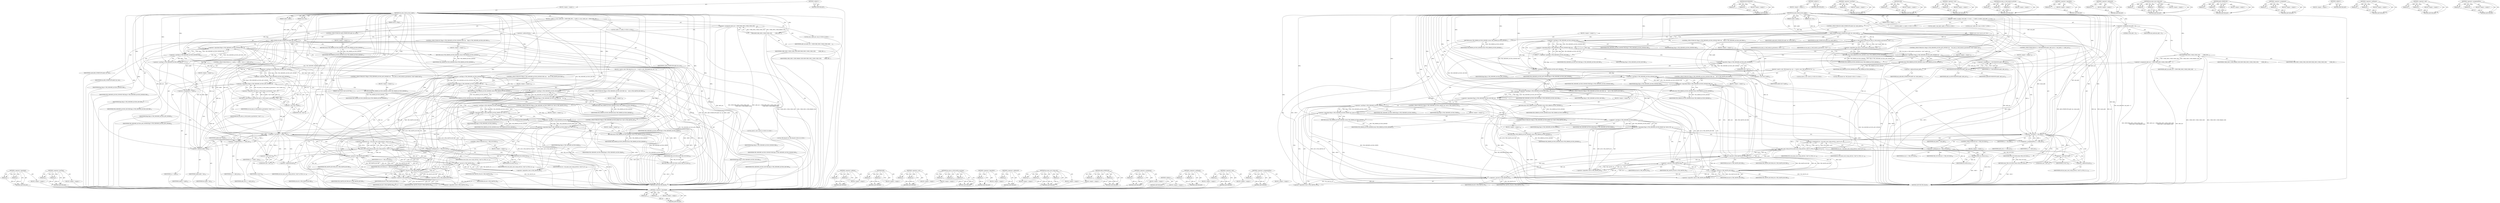 digraph "&lt;operator&gt;.assignmentPlus" {
vulnerable_184 [label=<(METHOD,&lt;operator&gt;.logicalAnd)>];
vulnerable_185 [label=<(PARAM,p1)>];
vulnerable_186 [label=<(PARAM,p2)>];
vulnerable_187 [label=<(BLOCK,&lt;empty&gt;,&lt;empty&gt;)>];
vulnerable_188 [label=<(METHOD_RETURN,ANY)>];
vulnerable_209 [label=<(METHOD,&lt;operator&gt;.lessThan)>];
vulnerable_210 [label=<(PARAM,p1)>];
vulnerable_211 [label=<(PARAM,p2)>];
vulnerable_212 [label=<(BLOCK,&lt;empty&gt;,&lt;empty&gt;)>];
vulnerable_213 [label=<(METHOD_RETURN,ANY)>];
vulnerable_6 [label=<(METHOD,&lt;global&gt;)<SUB>1</SUB>>];
vulnerable_7 [label=<(BLOCK,&lt;empty&gt;,&lt;empty&gt;)<SUB>1</SUB>>];
vulnerable_8 [label=<(METHOD,tee_mmu_check_access_rights)<SUB>1</SUB>>];
vulnerable_9 [label=<(PARAM,const struct user_ta_ctx *utc)<SUB>1</SUB>>];
vulnerable_10 [label=<(PARAM,uint32_t flags)<SUB>2</SUB>>];
vulnerable_11 [label=<(PARAM,uaddr_t uaddr)<SUB>2</SUB>>];
vulnerable_12 [label=<(PARAM,size_t len)<SUB>3</SUB>>];
vulnerable_13 [label=<(BLOCK,{
 	uaddr_t a;
 	size_t addr_incr = MIN(CORE_MM...,{
 	uaddr_t a;
 	size_t addr_incr = MIN(CORE_MM...)<SUB>4</SUB>>];
vulnerable_14 [label="<(LOCAL,uaddr_t a: uaddr_t)<SUB>5</SUB>>"];
vulnerable_15 [label="<(LOCAL,size_t addr_incr: size_t)<SUB>6</SUB>>"];
vulnerable_16 [label=<(&lt;operator&gt;.assignment,addr_incr = MIN(CORE_MMU_USER_CODE_SIZE,
 			  ...)<SUB>6</SUB>>];
vulnerable_17 [label=<(IDENTIFIER,addr_incr,addr_incr = MIN(CORE_MMU_USER_CODE_SIZE,
 			  ...)<SUB>6</SUB>>];
vulnerable_18 [label=<(MIN,MIN(CORE_MMU_USER_CODE_SIZE,
 			       CORE_MM...)<SUB>6</SUB>>];
vulnerable_19 [label=<(IDENTIFIER,CORE_MMU_USER_CODE_SIZE,MIN(CORE_MMU_USER_CODE_SIZE,
 			       CORE_MM...)<SUB>6</SUB>>];
vulnerable_20 [label=<(IDENTIFIER,CORE_MMU_USER_PARAM_SIZE,MIN(CORE_MMU_USER_CODE_SIZE,
 			       CORE_MM...)<SUB>7</SUB>>];
vulnerable_21 [label=<(CONTROL_STRUCTURE,IF,if (ADD_OVERFLOW(uaddr, len, &amp;a)))<SUB>9</SUB>>];
vulnerable_22 [label=<(ADD_OVERFLOW,ADD_OVERFLOW(uaddr, len, &amp;a))<SUB>9</SUB>>];
vulnerable_23 [label=<(IDENTIFIER,uaddr,ADD_OVERFLOW(uaddr, len, &amp;a))<SUB>9</SUB>>];
vulnerable_24 [label=<(IDENTIFIER,len,ADD_OVERFLOW(uaddr, len, &amp;a))<SUB>9</SUB>>];
vulnerable_25 [label=<(&lt;operator&gt;.addressOf,&amp;a)<SUB>9</SUB>>];
vulnerable_26 [label=<(IDENTIFIER,a,ADD_OVERFLOW(uaddr, len, &amp;a))<SUB>9</SUB>>];
vulnerable_27 [label=<(BLOCK,&lt;empty&gt;,&lt;empty&gt;)<SUB>10</SUB>>];
vulnerable_28 [label=<(RETURN,return TEE_ERROR_ACCESS_DENIED;,return TEE_ERROR_ACCESS_DENIED;)<SUB>10</SUB>>];
vulnerable_29 [label=<(IDENTIFIER,TEE_ERROR_ACCESS_DENIED,return TEE_ERROR_ACCESS_DENIED;)<SUB>10</SUB>>];
vulnerable_30 [label=<(CONTROL_STRUCTURE,IF,if ((flags &amp; TEE_MEMORY_ACCESS_NONSECURE) &amp;&amp;
	    (flags &amp; TEE_MEMORY_ACCESS_SECURE)))<SUB>12</SUB>>];
vulnerable_31 [label=<(&lt;operator&gt;.logicalAnd,(flags &amp; TEE_MEMORY_ACCESS_NONSECURE) &amp;&amp;
	    (...)<SUB>12</SUB>>];
vulnerable_32 [label=<(&lt;operator&gt;.and,flags &amp; TEE_MEMORY_ACCESS_NONSECURE)<SUB>12</SUB>>];
vulnerable_33 [label=<(IDENTIFIER,flags,flags &amp; TEE_MEMORY_ACCESS_NONSECURE)<SUB>12</SUB>>];
vulnerable_34 [label=<(IDENTIFIER,TEE_MEMORY_ACCESS_NONSECURE,flags &amp; TEE_MEMORY_ACCESS_NONSECURE)<SUB>12</SUB>>];
vulnerable_35 [label=<(&lt;operator&gt;.and,flags &amp; TEE_MEMORY_ACCESS_SECURE)<SUB>13</SUB>>];
vulnerable_36 [label=<(IDENTIFIER,flags,flags &amp; TEE_MEMORY_ACCESS_SECURE)<SUB>13</SUB>>];
vulnerable_37 [label=<(IDENTIFIER,TEE_MEMORY_ACCESS_SECURE,flags &amp; TEE_MEMORY_ACCESS_SECURE)<SUB>13</SUB>>];
vulnerable_38 [label=<(BLOCK,&lt;empty&gt;,&lt;empty&gt;)<SUB>14</SUB>>];
vulnerable_39 [label=<(RETURN,return TEE_ERROR_ACCESS_DENIED;,return TEE_ERROR_ACCESS_DENIED;)<SUB>14</SUB>>];
vulnerable_40 [label=<(IDENTIFIER,TEE_ERROR_ACCESS_DENIED,return TEE_ERROR_ACCESS_DENIED;)<SUB>14</SUB>>];
vulnerable_41 [label=<(CONTROL_STRUCTURE,IF,if (!(flags &amp; TEE_MEMORY_ACCESS_ANY_OWNER) &amp;&amp;
 	   !tee_mmu_is_vbuf_inside_ta_private(utc, (void *)uaddr, len)))<SUB>20</SUB>>];
vulnerable_42 [label=<(&lt;operator&gt;.logicalAnd,!(flags &amp; TEE_MEMORY_ACCESS_ANY_OWNER) &amp;&amp;
 	   ...)<SUB>20</SUB>>];
vulnerable_43 [label=<(&lt;operator&gt;.logicalNot,!(flags &amp; TEE_MEMORY_ACCESS_ANY_OWNER))<SUB>20</SUB>>];
vulnerable_44 [label=<(&lt;operator&gt;.and,flags &amp; TEE_MEMORY_ACCESS_ANY_OWNER)<SUB>20</SUB>>];
vulnerable_45 [label=<(IDENTIFIER,flags,flags &amp; TEE_MEMORY_ACCESS_ANY_OWNER)<SUB>20</SUB>>];
vulnerable_46 [label=<(IDENTIFIER,TEE_MEMORY_ACCESS_ANY_OWNER,flags &amp; TEE_MEMORY_ACCESS_ANY_OWNER)<SUB>20</SUB>>];
vulnerable_47 [label=<(&lt;operator&gt;.logicalNot,!tee_mmu_is_vbuf_inside_ta_private(utc, (void *...)<SUB>21</SUB>>];
vulnerable_48 [label=<(tee_mmu_is_vbuf_inside_ta_private,tee_mmu_is_vbuf_inside_ta_private(utc, (void *)...)<SUB>21</SUB>>];
vulnerable_49 [label=<(IDENTIFIER,utc,tee_mmu_is_vbuf_inside_ta_private(utc, (void *)...)<SUB>21</SUB>>];
vulnerable_50 [label=<(&lt;operator&gt;.cast,(void *)uaddr)<SUB>21</SUB>>];
vulnerable_51 [label=<(UNKNOWN,void *,void *)<SUB>21</SUB>>];
vulnerable_52 [label=<(IDENTIFIER,uaddr,(void *)uaddr)<SUB>21</SUB>>];
vulnerable_53 [label=<(IDENTIFIER,len,tee_mmu_is_vbuf_inside_ta_private(utc, (void *)...)<SUB>21</SUB>>];
vulnerable_54 [label=<(BLOCK,&lt;empty&gt;,&lt;empty&gt;)<SUB>22</SUB>>];
vulnerable_55 [label=<(RETURN,return TEE_ERROR_ACCESS_DENIED;,return TEE_ERROR_ACCESS_DENIED;)<SUB>22</SUB>>];
vulnerable_56 [label=<(IDENTIFIER,TEE_ERROR_ACCESS_DENIED,return TEE_ERROR_ACCESS_DENIED;)<SUB>22</SUB>>];
vulnerable_57 [label=<(CONTROL_STRUCTURE,FOR,for (a = uaddr;a &lt; (uaddr + len);a += addr_incr))<SUB>24</SUB>>];
vulnerable_58 [label=<(BLOCK,&lt;empty&gt;,&lt;empty&gt;)<SUB>24</SUB>>];
vulnerable_59 [label=<(&lt;operator&gt;.assignment,a = uaddr)<SUB>24</SUB>>];
vulnerable_60 [label=<(IDENTIFIER,a,a = uaddr)<SUB>24</SUB>>];
vulnerable_61 [label=<(IDENTIFIER,uaddr,a = uaddr)<SUB>24</SUB>>];
vulnerable_62 [label=<(&lt;operator&gt;.lessThan,a &lt; (uaddr + len))<SUB>24</SUB>>];
vulnerable_63 [label=<(IDENTIFIER,a,a &lt; (uaddr + len))<SUB>24</SUB>>];
vulnerable_64 [label=<(&lt;operator&gt;.addition,uaddr + len)<SUB>24</SUB>>];
vulnerable_65 [label=<(IDENTIFIER,uaddr,uaddr + len)<SUB>24</SUB>>];
vulnerable_66 [label=<(IDENTIFIER,len,uaddr + len)<SUB>24</SUB>>];
vulnerable_67 [label=<(&lt;operator&gt;.assignmentPlus,a += addr_incr)<SUB>24</SUB>>];
vulnerable_68 [label=<(IDENTIFIER,a,a += addr_incr)<SUB>24</SUB>>];
vulnerable_69 [label=<(IDENTIFIER,addr_incr,a += addr_incr)<SUB>24</SUB>>];
vulnerable_70 [label=<(BLOCK,{
 		uint32_t attr;
 		TEE_Result res;
 
		res ...,{
 		uint32_t attr;
 		TEE_Result res;
 
		res ...)<SUB>24</SUB>>];
vulnerable_71 [label="<(LOCAL,uint32_t attr: uint32_t)<SUB>25</SUB>>"];
vulnerable_72 [label="<(LOCAL,TEE_Result res: TEE_Result)<SUB>26</SUB>>"];
vulnerable_73 [label=<(&lt;operator&gt;.assignment,res = tee_mmu_user_va2pa_attr(utc, (void *)a, N...)<SUB>28</SUB>>];
vulnerable_74 [label=<(IDENTIFIER,res,res = tee_mmu_user_va2pa_attr(utc, (void *)a, N...)<SUB>28</SUB>>];
vulnerable_75 [label=<(tee_mmu_user_va2pa_attr,tee_mmu_user_va2pa_attr(utc, (void *)a, NULL, &amp;...)<SUB>28</SUB>>];
vulnerable_76 [label=<(IDENTIFIER,utc,tee_mmu_user_va2pa_attr(utc, (void *)a, NULL, &amp;...)<SUB>28</SUB>>];
vulnerable_77 [label=<(&lt;operator&gt;.cast,(void *)a)<SUB>28</SUB>>];
vulnerable_78 [label=<(UNKNOWN,void *,void *)<SUB>28</SUB>>];
vulnerable_79 [label=<(IDENTIFIER,a,(void *)a)<SUB>28</SUB>>];
vulnerable_80 [label=<(IDENTIFIER,NULL,tee_mmu_user_va2pa_attr(utc, (void *)a, NULL, &amp;...)<SUB>28</SUB>>];
vulnerable_81 [label=<(&lt;operator&gt;.addressOf,&amp;attr)<SUB>28</SUB>>];
vulnerable_82 [label=<(IDENTIFIER,attr,tee_mmu_user_va2pa_attr(utc, (void *)a, NULL, &amp;...)<SUB>28</SUB>>];
vulnerable_83 [label=<(CONTROL_STRUCTURE,IF,if (res != TEE_SUCCESS))<SUB>29</SUB>>];
vulnerable_84 [label=<(&lt;operator&gt;.notEquals,res != TEE_SUCCESS)<SUB>29</SUB>>];
vulnerable_85 [label=<(IDENTIFIER,res,res != TEE_SUCCESS)<SUB>29</SUB>>];
vulnerable_86 [label=<(IDENTIFIER,TEE_SUCCESS,res != TEE_SUCCESS)<SUB>29</SUB>>];
vulnerable_87 [label=<(BLOCK,&lt;empty&gt;,&lt;empty&gt;)<SUB>30</SUB>>];
vulnerable_88 [label=<(RETURN,return res;,return res;)<SUB>30</SUB>>];
vulnerable_89 [label=<(IDENTIFIER,res,return res;)<SUB>30</SUB>>];
vulnerable_90 [label=<(CONTROL_STRUCTURE,IF,if ((flags &amp; TEE_MEMORY_ACCESS_NONSECURE) &amp;&amp;
		    (attr &amp; TEE_MATTR_SECURE)))<SUB>32</SUB>>];
vulnerable_91 [label=<(&lt;operator&gt;.logicalAnd,(flags &amp; TEE_MEMORY_ACCESS_NONSECURE) &amp;&amp;
		    ...)<SUB>32</SUB>>];
vulnerable_92 [label=<(&lt;operator&gt;.and,flags &amp; TEE_MEMORY_ACCESS_NONSECURE)<SUB>32</SUB>>];
vulnerable_93 [label=<(IDENTIFIER,flags,flags &amp; TEE_MEMORY_ACCESS_NONSECURE)<SUB>32</SUB>>];
vulnerable_94 [label=<(IDENTIFIER,TEE_MEMORY_ACCESS_NONSECURE,flags &amp; TEE_MEMORY_ACCESS_NONSECURE)<SUB>32</SUB>>];
vulnerable_95 [label=<(&lt;operator&gt;.and,attr &amp; TEE_MATTR_SECURE)<SUB>33</SUB>>];
vulnerable_96 [label=<(IDENTIFIER,attr,attr &amp; TEE_MATTR_SECURE)<SUB>33</SUB>>];
vulnerable_97 [label=<(IDENTIFIER,TEE_MATTR_SECURE,attr &amp; TEE_MATTR_SECURE)<SUB>33</SUB>>];
vulnerable_98 [label=<(BLOCK,&lt;empty&gt;,&lt;empty&gt;)<SUB>34</SUB>>];
vulnerable_99 [label=<(RETURN,return TEE_ERROR_ACCESS_DENIED;,return TEE_ERROR_ACCESS_DENIED;)<SUB>34</SUB>>];
vulnerable_100 [label=<(IDENTIFIER,TEE_ERROR_ACCESS_DENIED,return TEE_ERROR_ACCESS_DENIED;)<SUB>34</SUB>>];
vulnerable_101 [label=<(CONTROL_STRUCTURE,IF,if ((flags &amp; TEE_MEMORY_ACCESS_SECURE) &amp;&amp;
		    !(attr &amp; TEE_MATTR_SECURE)))<SUB>36</SUB>>];
vulnerable_102 [label=<(&lt;operator&gt;.logicalAnd,(flags &amp; TEE_MEMORY_ACCESS_SECURE) &amp;&amp;
		    !(a...)<SUB>36</SUB>>];
vulnerable_103 [label=<(&lt;operator&gt;.and,flags &amp; TEE_MEMORY_ACCESS_SECURE)<SUB>36</SUB>>];
vulnerable_104 [label=<(IDENTIFIER,flags,flags &amp; TEE_MEMORY_ACCESS_SECURE)<SUB>36</SUB>>];
vulnerable_105 [label=<(IDENTIFIER,TEE_MEMORY_ACCESS_SECURE,flags &amp; TEE_MEMORY_ACCESS_SECURE)<SUB>36</SUB>>];
vulnerable_106 [label=<(&lt;operator&gt;.logicalNot,!(attr &amp; TEE_MATTR_SECURE))<SUB>37</SUB>>];
vulnerable_107 [label=<(&lt;operator&gt;.and,attr &amp; TEE_MATTR_SECURE)<SUB>37</SUB>>];
vulnerable_108 [label=<(IDENTIFIER,attr,attr &amp; TEE_MATTR_SECURE)<SUB>37</SUB>>];
vulnerable_109 [label=<(IDENTIFIER,TEE_MATTR_SECURE,attr &amp; TEE_MATTR_SECURE)<SUB>37</SUB>>];
vulnerable_110 [label=<(BLOCK,&lt;empty&gt;,&lt;empty&gt;)<SUB>38</SUB>>];
vulnerable_111 [label=<(RETURN,return TEE_ERROR_ACCESS_DENIED;,return TEE_ERROR_ACCESS_DENIED;)<SUB>38</SUB>>];
vulnerable_112 [label=<(IDENTIFIER,TEE_ERROR_ACCESS_DENIED,return TEE_ERROR_ACCESS_DENIED;)<SUB>38</SUB>>];
vulnerable_113 [label=<(CONTROL_STRUCTURE,IF,if ((flags &amp; TEE_MEMORY_ACCESS_WRITE) &amp;&amp; !(attr &amp; TEE_MATTR_UW)))<SUB>40</SUB>>];
vulnerable_114 [label=<(&lt;operator&gt;.logicalAnd,(flags &amp; TEE_MEMORY_ACCESS_WRITE) &amp;&amp; !(attr &amp; T...)<SUB>40</SUB>>];
vulnerable_115 [label=<(&lt;operator&gt;.and,flags &amp; TEE_MEMORY_ACCESS_WRITE)<SUB>40</SUB>>];
vulnerable_116 [label=<(IDENTIFIER,flags,flags &amp; TEE_MEMORY_ACCESS_WRITE)<SUB>40</SUB>>];
vulnerable_117 [label=<(IDENTIFIER,TEE_MEMORY_ACCESS_WRITE,flags &amp; TEE_MEMORY_ACCESS_WRITE)<SUB>40</SUB>>];
vulnerable_118 [label=<(&lt;operator&gt;.logicalNot,!(attr &amp; TEE_MATTR_UW))<SUB>40</SUB>>];
vulnerable_119 [label=<(&lt;operator&gt;.and,attr &amp; TEE_MATTR_UW)<SUB>40</SUB>>];
vulnerable_120 [label=<(IDENTIFIER,attr,attr &amp; TEE_MATTR_UW)<SUB>40</SUB>>];
vulnerable_121 [label=<(IDENTIFIER,TEE_MATTR_UW,attr &amp; TEE_MATTR_UW)<SUB>40</SUB>>];
vulnerable_122 [label=<(BLOCK,&lt;empty&gt;,&lt;empty&gt;)<SUB>41</SUB>>];
vulnerable_123 [label=<(RETURN,return TEE_ERROR_ACCESS_DENIED;,return TEE_ERROR_ACCESS_DENIED;)<SUB>41</SUB>>];
vulnerable_124 [label=<(IDENTIFIER,TEE_ERROR_ACCESS_DENIED,return TEE_ERROR_ACCESS_DENIED;)<SUB>41</SUB>>];
vulnerable_125 [label=<(CONTROL_STRUCTURE,IF,if ((flags &amp; TEE_MEMORY_ACCESS_READ) &amp;&amp; !(attr &amp; TEE_MATTR_UR)))<SUB>42</SUB>>];
vulnerable_126 [label=<(&lt;operator&gt;.logicalAnd,(flags &amp; TEE_MEMORY_ACCESS_READ) &amp;&amp; !(attr &amp; TE...)<SUB>42</SUB>>];
vulnerable_127 [label=<(&lt;operator&gt;.and,flags &amp; TEE_MEMORY_ACCESS_READ)<SUB>42</SUB>>];
vulnerable_128 [label=<(IDENTIFIER,flags,flags &amp; TEE_MEMORY_ACCESS_READ)<SUB>42</SUB>>];
vulnerable_129 [label=<(IDENTIFIER,TEE_MEMORY_ACCESS_READ,flags &amp; TEE_MEMORY_ACCESS_READ)<SUB>42</SUB>>];
vulnerable_130 [label=<(&lt;operator&gt;.logicalNot,!(attr &amp; TEE_MATTR_UR))<SUB>42</SUB>>];
vulnerable_131 [label=<(&lt;operator&gt;.and,attr &amp; TEE_MATTR_UR)<SUB>42</SUB>>];
vulnerable_132 [label=<(IDENTIFIER,attr,attr &amp; TEE_MATTR_UR)<SUB>42</SUB>>];
vulnerable_133 [label=<(IDENTIFIER,TEE_MATTR_UR,attr &amp; TEE_MATTR_UR)<SUB>42</SUB>>];
vulnerable_134 [label=<(BLOCK,&lt;empty&gt;,&lt;empty&gt;)<SUB>43</SUB>>];
vulnerable_135 [label=<(RETURN,return TEE_ERROR_ACCESS_DENIED;,return TEE_ERROR_ACCESS_DENIED;)<SUB>43</SUB>>];
vulnerable_136 [label=<(IDENTIFIER,TEE_ERROR_ACCESS_DENIED,return TEE_ERROR_ACCESS_DENIED;)<SUB>43</SUB>>];
vulnerable_137 [label=<(RETURN,return TEE_SUCCESS;,return TEE_SUCCESS;)<SUB>46</SUB>>];
vulnerable_138 [label=<(IDENTIFIER,TEE_SUCCESS,return TEE_SUCCESS;)<SUB>46</SUB>>];
vulnerable_139 [label=<(METHOD_RETURN,TEE_Result)<SUB>1</SUB>>];
vulnerable_141 [label=<(METHOD_RETURN,ANY)<SUB>1</SUB>>];
vulnerable_214 [label=<(METHOD,&lt;operator&gt;.addition)>];
vulnerable_215 [label=<(PARAM,p1)>];
vulnerable_216 [label=<(PARAM,p2)>];
vulnerable_217 [label=<(BLOCK,&lt;empty&gt;,&lt;empty&gt;)>];
vulnerable_218 [label=<(METHOD_RETURN,ANY)>];
vulnerable_169 [label=<(METHOD,MIN)>];
vulnerable_170 [label=<(PARAM,p1)>];
vulnerable_171 [label=<(PARAM,p2)>];
vulnerable_172 [label=<(BLOCK,&lt;empty&gt;,&lt;empty&gt;)>];
vulnerable_173 [label=<(METHOD_RETURN,ANY)>];
vulnerable_204 [label=<(METHOD,&lt;operator&gt;.cast)>];
vulnerable_205 [label=<(PARAM,p1)>];
vulnerable_206 [label=<(PARAM,p2)>];
vulnerable_207 [label=<(BLOCK,&lt;empty&gt;,&lt;empty&gt;)>];
vulnerable_208 [label=<(METHOD_RETURN,ANY)>];
vulnerable_198 [label=<(METHOD,tee_mmu_is_vbuf_inside_ta_private)>];
vulnerable_199 [label=<(PARAM,p1)>];
vulnerable_200 [label=<(PARAM,p2)>];
vulnerable_201 [label=<(PARAM,p3)>];
vulnerable_202 [label=<(BLOCK,&lt;empty&gt;,&lt;empty&gt;)>];
vulnerable_203 [label=<(METHOD_RETURN,ANY)>];
vulnerable_194 [label=<(METHOD,&lt;operator&gt;.logicalNot)>];
vulnerable_195 [label=<(PARAM,p1)>];
vulnerable_196 [label=<(BLOCK,&lt;empty&gt;,&lt;empty&gt;)>];
vulnerable_197 [label=<(METHOD_RETURN,ANY)>];
vulnerable_180 [label=<(METHOD,&lt;operator&gt;.addressOf)>];
vulnerable_181 [label=<(PARAM,p1)>];
vulnerable_182 [label=<(BLOCK,&lt;empty&gt;,&lt;empty&gt;)>];
vulnerable_183 [label=<(METHOD_RETURN,ANY)>];
vulnerable_224 [label=<(METHOD,tee_mmu_user_va2pa_attr)>];
vulnerable_225 [label=<(PARAM,p1)>];
vulnerable_226 [label=<(PARAM,p2)>];
vulnerable_227 [label=<(PARAM,p3)>];
vulnerable_228 [label=<(PARAM,p4)>];
vulnerable_229 [label=<(BLOCK,&lt;empty&gt;,&lt;empty&gt;)>];
vulnerable_230 [label=<(METHOD_RETURN,ANY)>];
vulnerable_174 [label=<(METHOD,ADD_OVERFLOW)>];
vulnerable_175 [label=<(PARAM,p1)>];
vulnerable_176 [label=<(PARAM,p2)>];
vulnerable_177 [label=<(PARAM,p3)>];
vulnerable_178 [label=<(BLOCK,&lt;empty&gt;,&lt;empty&gt;)>];
vulnerable_179 [label=<(METHOD_RETURN,ANY)>];
vulnerable_164 [label=<(METHOD,&lt;operator&gt;.assignment)>];
vulnerable_165 [label=<(PARAM,p1)>];
vulnerable_166 [label=<(PARAM,p2)>];
vulnerable_167 [label=<(BLOCK,&lt;empty&gt;,&lt;empty&gt;)>];
vulnerable_168 [label=<(METHOD_RETURN,ANY)>];
vulnerable_158 [label=<(METHOD,&lt;global&gt;)<SUB>1</SUB>>];
vulnerable_159 [label=<(BLOCK,&lt;empty&gt;,&lt;empty&gt;)>];
vulnerable_160 [label=<(METHOD_RETURN,ANY)>];
vulnerable_231 [label=<(METHOD,&lt;operator&gt;.notEquals)>];
vulnerable_232 [label=<(PARAM,p1)>];
vulnerable_233 [label=<(PARAM,p2)>];
vulnerable_234 [label=<(BLOCK,&lt;empty&gt;,&lt;empty&gt;)>];
vulnerable_235 [label=<(METHOD_RETURN,ANY)>];
vulnerable_189 [label=<(METHOD,&lt;operator&gt;.and)>];
vulnerable_190 [label=<(PARAM,p1)>];
vulnerable_191 [label=<(PARAM,p2)>];
vulnerable_192 [label=<(BLOCK,&lt;empty&gt;,&lt;empty&gt;)>];
vulnerable_193 [label=<(METHOD_RETURN,ANY)>];
vulnerable_219 [label=<(METHOD,&lt;operator&gt;.assignmentPlus)>];
vulnerable_220 [label=<(PARAM,p1)>];
vulnerable_221 [label=<(PARAM,p2)>];
vulnerable_222 [label=<(BLOCK,&lt;empty&gt;,&lt;empty&gt;)>];
vulnerable_223 [label=<(METHOD_RETURN,ANY)>];
fixed_190 [label=<(METHOD,&lt;operator&gt;.logicalAnd)>];
fixed_191 [label=<(PARAM,p1)>];
fixed_192 [label=<(PARAM,p2)>];
fixed_193 [label=<(BLOCK,&lt;empty&gt;,&lt;empty&gt;)>];
fixed_194 [label=<(METHOD_RETURN,ANY)>];
fixed_215 [label=<(METHOD,ROUNDDOWN)>];
fixed_216 [label=<(PARAM,p1)>];
fixed_217 [label=<(PARAM,p2)>];
fixed_218 [label=<(BLOCK,&lt;empty&gt;,&lt;empty&gt;)>];
fixed_219 [label=<(METHOD_RETURN,ANY)>];
fixed_6 [label=<(METHOD,&lt;global&gt;)<SUB>1</SUB>>];
fixed_7 [label=<(BLOCK,&lt;empty&gt;,&lt;empty&gt;)<SUB>1</SUB>>];
fixed_8 [label=<(METHOD,tee_mmu_check_access_rights)<SUB>1</SUB>>];
fixed_9 [label=<(PARAM,const struct user_ta_ctx *utc)<SUB>1</SUB>>];
fixed_10 [label=<(PARAM,uint32_t flags)<SUB>2</SUB>>];
fixed_11 [label=<(PARAM,uaddr_t uaddr)<SUB>2</SUB>>];
fixed_12 [label=<(PARAM,size_t len)<SUB>3</SUB>>];
fixed_13 [label=<(BLOCK,{
 	uaddr_t a;
	uaddr_t end_addr = 0;
 	size_t ...,{
 	uaddr_t a;
	uaddr_t end_addr = 0;
 	size_t ...)<SUB>4</SUB>>];
fixed_14 [label="<(LOCAL,uaddr_t a: uaddr_t)<SUB>5</SUB>>"];
fixed_15 [label="<(LOCAL,uaddr_t end_addr: uaddr_t)<SUB>6</SUB>>"];
fixed_16 [label=<(&lt;operator&gt;.assignment,end_addr = 0)<SUB>6</SUB>>];
fixed_17 [label=<(IDENTIFIER,end_addr,end_addr = 0)<SUB>6</SUB>>];
fixed_18 [label=<(LITERAL,0,end_addr = 0)<SUB>6</SUB>>];
fixed_19 [label="<(LOCAL,size_t addr_incr: size_t)<SUB>7</SUB>>"];
fixed_20 [label=<(&lt;operator&gt;.assignment,addr_incr = MIN(CORE_MMU_USER_CODE_SIZE,
 			  ...)<SUB>7</SUB>>];
fixed_21 [label=<(IDENTIFIER,addr_incr,addr_incr = MIN(CORE_MMU_USER_CODE_SIZE,
 			  ...)<SUB>7</SUB>>];
fixed_22 [label=<(MIN,MIN(CORE_MMU_USER_CODE_SIZE,
 			       CORE_MM...)<SUB>7</SUB>>];
fixed_23 [label=<(IDENTIFIER,CORE_MMU_USER_CODE_SIZE,MIN(CORE_MMU_USER_CODE_SIZE,
 			       CORE_MM...)<SUB>7</SUB>>];
fixed_24 [label=<(IDENTIFIER,CORE_MMU_USER_PARAM_SIZE,MIN(CORE_MMU_USER_CODE_SIZE,
 			       CORE_MM...)<SUB>8</SUB>>];
fixed_25 [label=<(CONTROL_STRUCTURE,IF,if (ADD_OVERFLOW(uaddr, len, &amp;end_addr)))<SUB>10</SUB>>];
fixed_26 [label=<(ADD_OVERFLOW,ADD_OVERFLOW(uaddr, len, &amp;end_addr))<SUB>10</SUB>>];
fixed_27 [label=<(IDENTIFIER,uaddr,ADD_OVERFLOW(uaddr, len, &amp;end_addr))<SUB>10</SUB>>];
fixed_28 [label=<(IDENTIFIER,len,ADD_OVERFLOW(uaddr, len, &amp;end_addr))<SUB>10</SUB>>];
fixed_29 [label=<(&lt;operator&gt;.addressOf,&amp;end_addr)<SUB>10</SUB>>];
fixed_30 [label=<(IDENTIFIER,end_addr,ADD_OVERFLOW(uaddr, len, &amp;end_addr))<SUB>10</SUB>>];
fixed_31 [label=<(BLOCK,&lt;empty&gt;,&lt;empty&gt;)<SUB>11</SUB>>];
fixed_32 [label=<(RETURN,return TEE_ERROR_ACCESS_DENIED;,return TEE_ERROR_ACCESS_DENIED;)<SUB>11</SUB>>];
fixed_33 [label=<(IDENTIFIER,TEE_ERROR_ACCESS_DENIED,return TEE_ERROR_ACCESS_DENIED;)<SUB>11</SUB>>];
fixed_34 [label=<(CONTROL_STRUCTURE,IF,if ((flags &amp; TEE_MEMORY_ACCESS_NONSECURE) &amp;&amp;
	    (flags &amp; TEE_MEMORY_ACCESS_SECURE)))<SUB>13</SUB>>];
fixed_35 [label=<(&lt;operator&gt;.logicalAnd,(flags &amp; TEE_MEMORY_ACCESS_NONSECURE) &amp;&amp;
	    (...)<SUB>13</SUB>>];
fixed_36 [label=<(&lt;operator&gt;.and,flags &amp; TEE_MEMORY_ACCESS_NONSECURE)<SUB>13</SUB>>];
fixed_37 [label=<(IDENTIFIER,flags,flags &amp; TEE_MEMORY_ACCESS_NONSECURE)<SUB>13</SUB>>];
fixed_38 [label=<(IDENTIFIER,TEE_MEMORY_ACCESS_NONSECURE,flags &amp; TEE_MEMORY_ACCESS_NONSECURE)<SUB>13</SUB>>];
fixed_39 [label=<(&lt;operator&gt;.and,flags &amp; TEE_MEMORY_ACCESS_SECURE)<SUB>14</SUB>>];
fixed_40 [label=<(IDENTIFIER,flags,flags &amp; TEE_MEMORY_ACCESS_SECURE)<SUB>14</SUB>>];
fixed_41 [label=<(IDENTIFIER,TEE_MEMORY_ACCESS_SECURE,flags &amp; TEE_MEMORY_ACCESS_SECURE)<SUB>14</SUB>>];
fixed_42 [label=<(BLOCK,&lt;empty&gt;,&lt;empty&gt;)<SUB>15</SUB>>];
fixed_43 [label=<(RETURN,return TEE_ERROR_ACCESS_DENIED;,return TEE_ERROR_ACCESS_DENIED;)<SUB>15</SUB>>];
fixed_44 [label=<(IDENTIFIER,TEE_ERROR_ACCESS_DENIED,return TEE_ERROR_ACCESS_DENIED;)<SUB>15</SUB>>];
fixed_45 [label=<(CONTROL_STRUCTURE,IF,if (!(flags &amp; TEE_MEMORY_ACCESS_ANY_OWNER) &amp;&amp;
 	   !tee_mmu_is_vbuf_inside_ta_private(utc, (void *)uaddr, len)))<SUB>21</SUB>>];
fixed_46 [label=<(&lt;operator&gt;.logicalAnd,!(flags &amp; TEE_MEMORY_ACCESS_ANY_OWNER) &amp;&amp;
 	   ...)<SUB>21</SUB>>];
fixed_47 [label=<(&lt;operator&gt;.logicalNot,!(flags &amp; TEE_MEMORY_ACCESS_ANY_OWNER))<SUB>21</SUB>>];
fixed_48 [label=<(&lt;operator&gt;.and,flags &amp; TEE_MEMORY_ACCESS_ANY_OWNER)<SUB>21</SUB>>];
fixed_49 [label=<(IDENTIFIER,flags,flags &amp; TEE_MEMORY_ACCESS_ANY_OWNER)<SUB>21</SUB>>];
fixed_50 [label=<(IDENTIFIER,TEE_MEMORY_ACCESS_ANY_OWNER,flags &amp; TEE_MEMORY_ACCESS_ANY_OWNER)<SUB>21</SUB>>];
fixed_51 [label=<(&lt;operator&gt;.logicalNot,!tee_mmu_is_vbuf_inside_ta_private(utc, (void *...)<SUB>22</SUB>>];
fixed_52 [label=<(tee_mmu_is_vbuf_inside_ta_private,tee_mmu_is_vbuf_inside_ta_private(utc, (void *)...)<SUB>22</SUB>>];
fixed_53 [label=<(IDENTIFIER,utc,tee_mmu_is_vbuf_inside_ta_private(utc, (void *)...)<SUB>22</SUB>>];
fixed_54 [label=<(&lt;operator&gt;.cast,(void *)uaddr)<SUB>22</SUB>>];
fixed_55 [label=<(UNKNOWN,void *,void *)<SUB>22</SUB>>];
fixed_56 [label=<(IDENTIFIER,uaddr,(void *)uaddr)<SUB>22</SUB>>];
fixed_57 [label=<(IDENTIFIER,len,tee_mmu_is_vbuf_inside_ta_private(utc, (void *)...)<SUB>22</SUB>>];
fixed_58 [label=<(BLOCK,&lt;empty&gt;,&lt;empty&gt;)<SUB>23</SUB>>];
fixed_59 [label=<(RETURN,return TEE_ERROR_ACCESS_DENIED;,return TEE_ERROR_ACCESS_DENIED;)<SUB>23</SUB>>];
fixed_60 [label=<(IDENTIFIER,TEE_ERROR_ACCESS_DENIED,return TEE_ERROR_ACCESS_DENIED;)<SUB>23</SUB>>];
fixed_61 [label=<(CONTROL_STRUCTURE,FOR,for (a = ROUNDDOWN(uaddr, addr_incr);a &lt; end_addr;a += addr_incr))<SUB>25</SUB>>];
fixed_62 [label=<(BLOCK,&lt;empty&gt;,&lt;empty&gt;)<SUB>25</SUB>>];
fixed_63 [label=<(&lt;operator&gt;.assignment,a = ROUNDDOWN(uaddr, addr_incr))<SUB>25</SUB>>];
fixed_64 [label=<(IDENTIFIER,a,a = ROUNDDOWN(uaddr, addr_incr))<SUB>25</SUB>>];
fixed_65 [label=<(ROUNDDOWN,ROUNDDOWN(uaddr, addr_incr))<SUB>25</SUB>>];
fixed_66 [label=<(IDENTIFIER,uaddr,ROUNDDOWN(uaddr, addr_incr))<SUB>25</SUB>>];
fixed_67 [label=<(IDENTIFIER,addr_incr,ROUNDDOWN(uaddr, addr_incr))<SUB>25</SUB>>];
fixed_68 [label=<(&lt;operator&gt;.lessThan,a &lt; end_addr)<SUB>25</SUB>>];
fixed_69 [label=<(IDENTIFIER,a,a &lt; end_addr)<SUB>25</SUB>>];
fixed_70 [label=<(IDENTIFIER,end_addr,a &lt; end_addr)<SUB>25</SUB>>];
fixed_71 [label=<(&lt;operator&gt;.assignmentPlus,a += addr_incr)<SUB>25</SUB>>];
fixed_72 [label=<(IDENTIFIER,a,a += addr_incr)<SUB>25</SUB>>];
fixed_73 [label=<(IDENTIFIER,addr_incr,a += addr_incr)<SUB>25</SUB>>];
fixed_74 [label=<(BLOCK,{
 		uint32_t attr;
 		TEE_Result res;
 
		res ...,{
 		uint32_t attr;
 		TEE_Result res;
 
		res ...)<SUB>25</SUB>>];
fixed_75 [label="<(LOCAL,uint32_t attr: uint32_t)<SUB>26</SUB>>"];
fixed_76 [label="<(LOCAL,TEE_Result res: TEE_Result)<SUB>27</SUB>>"];
fixed_77 [label=<(&lt;operator&gt;.assignment,res = tee_mmu_user_va2pa_attr(utc, (void *)a, N...)<SUB>29</SUB>>];
fixed_78 [label=<(IDENTIFIER,res,res = tee_mmu_user_va2pa_attr(utc, (void *)a, N...)<SUB>29</SUB>>];
fixed_79 [label=<(tee_mmu_user_va2pa_attr,tee_mmu_user_va2pa_attr(utc, (void *)a, NULL, &amp;...)<SUB>29</SUB>>];
fixed_80 [label=<(IDENTIFIER,utc,tee_mmu_user_va2pa_attr(utc, (void *)a, NULL, &amp;...)<SUB>29</SUB>>];
fixed_81 [label=<(&lt;operator&gt;.cast,(void *)a)<SUB>29</SUB>>];
fixed_82 [label=<(UNKNOWN,void *,void *)<SUB>29</SUB>>];
fixed_83 [label=<(IDENTIFIER,a,(void *)a)<SUB>29</SUB>>];
fixed_84 [label=<(IDENTIFIER,NULL,tee_mmu_user_va2pa_attr(utc, (void *)a, NULL, &amp;...)<SUB>29</SUB>>];
fixed_85 [label=<(&lt;operator&gt;.addressOf,&amp;attr)<SUB>29</SUB>>];
fixed_86 [label=<(IDENTIFIER,attr,tee_mmu_user_va2pa_attr(utc, (void *)a, NULL, &amp;...)<SUB>29</SUB>>];
fixed_87 [label=<(CONTROL_STRUCTURE,IF,if (res != TEE_SUCCESS))<SUB>30</SUB>>];
fixed_88 [label=<(&lt;operator&gt;.notEquals,res != TEE_SUCCESS)<SUB>30</SUB>>];
fixed_89 [label=<(IDENTIFIER,res,res != TEE_SUCCESS)<SUB>30</SUB>>];
fixed_90 [label=<(IDENTIFIER,TEE_SUCCESS,res != TEE_SUCCESS)<SUB>30</SUB>>];
fixed_91 [label=<(BLOCK,&lt;empty&gt;,&lt;empty&gt;)<SUB>31</SUB>>];
fixed_92 [label=<(RETURN,return res;,return res;)<SUB>31</SUB>>];
fixed_93 [label=<(IDENTIFIER,res,return res;)<SUB>31</SUB>>];
fixed_94 [label=<(CONTROL_STRUCTURE,IF,if ((flags &amp; TEE_MEMORY_ACCESS_NONSECURE) &amp;&amp;
		    (attr &amp; TEE_MATTR_SECURE)))<SUB>33</SUB>>];
fixed_95 [label=<(&lt;operator&gt;.logicalAnd,(flags &amp; TEE_MEMORY_ACCESS_NONSECURE) &amp;&amp;
		    ...)<SUB>33</SUB>>];
fixed_96 [label=<(&lt;operator&gt;.and,flags &amp; TEE_MEMORY_ACCESS_NONSECURE)<SUB>33</SUB>>];
fixed_97 [label=<(IDENTIFIER,flags,flags &amp; TEE_MEMORY_ACCESS_NONSECURE)<SUB>33</SUB>>];
fixed_98 [label=<(IDENTIFIER,TEE_MEMORY_ACCESS_NONSECURE,flags &amp; TEE_MEMORY_ACCESS_NONSECURE)<SUB>33</SUB>>];
fixed_99 [label=<(&lt;operator&gt;.and,attr &amp; TEE_MATTR_SECURE)<SUB>34</SUB>>];
fixed_100 [label=<(IDENTIFIER,attr,attr &amp; TEE_MATTR_SECURE)<SUB>34</SUB>>];
fixed_101 [label=<(IDENTIFIER,TEE_MATTR_SECURE,attr &amp; TEE_MATTR_SECURE)<SUB>34</SUB>>];
fixed_102 [label=<(BLOCK,&lt;empty&gt;,&lt;empty&gt;)<SUB>35</SUB>>];
fixed_103 [label=<(RETURN,return TEE_ERROR_ACCESS_DENIED;,return TEE_ERROR_ACCESS_DENIED;)<SUB>35</SUB>>];
fixed_104 [label=<(IDENTIFIER,TEE_ERROR_ACCESS_DENIED,return TEE_ERROR_ACCESS_DENIED;)<SUB>35</SUB>>];
fixed_105 [label=<(CONTROL_STRUCTURE,IF,if ((flags &amp; TEE_MEMORY_ACCESS_SECURE) &amp;&amp;
		    !(attr &amp; TEE_MATTR_SECURE)))<SUB>37</SUB>>];
fixed_106 [label=<(&lt;operator&gt;.logicalAnd,(flags &amp; TEE_MEMORY_ACCESS_SECURE) &amp;&amp;
		    !(a...)<SUB>37</SUB>>];
fixed_107 [label=<(&lt;operator&gt;.and,flags &amp; TEE_MEMORY_ACCESS_SECURE)<SUB>37</SUB>>];
fixed_108 [label=<(IDENTIFIER,flags,flags &amp; TEE_MEMORY_ACCESS_SECURE)<SUB>37</SUB>>];
fixed_109 [label=<(IDENTIFIER,TEE_MEMORY_ACCESS_SECURE,flags &amp; TEE_MEMORY_ACCESS_SECURE)<SUB>37</SUB>>];
fixed_110 [label=<(&lt;operator&gt;.logicalNot,!(attr &amp; TEE_MATTR_SECURE))<SUB>38</SUB>>];
fixed_111 [label=<(&lt;operator&gt;.and,attr &amp; TEE_MATTR_SECURE)<SUB>38</SUB>>];
fixed_112 [label=<(IDENTIFIER,attr,attr &amp; TEE_MATTR_SECURE)<SUB>38</SUB>>];
fixed_113 [label=<(IDENTIFIER,TEE_MATTR_SECURE,attr &amp; TEE_MATTR_SECURE)<SUB>38</SUB>>];
fixed_114 [label=<(BLOCK,&lt;empty&gt;,&lt;empty&gt;)<SUB>39</SUB>>];
fixed_115 [label=<(RETURN,return TEE_ERROR_ACCESS_DENIED;,return TEE_ERROR_ACCESS_DENIED;)<SUB>39</SUB>>];
fixed_116 [label=<(IDENTIFIER,TEE_ERROR_ACCESS_DENIED,return TEE_ERROR_ACCESS_DENIED;)<SUB>39</SUB>>];
fixed_117 [label=<(CONTROL_STRUCTURE,IF,if ((flags &amp; TEE_MEMORY_ACCESS_WRITE) &amp;&amp; !(attr &amp; TEE_MATTR_UW)))<SUB>41</SUB>>];
fixed_118 [label=<(&lt;operator&gt;.logicalAnd,(flags &amp; TEE_MEMORY_ACCESS_WRITE) &amp;&amp; !(attr &amp; T...)<SUB>41</SUB>>];
fixed_119 [label=<(&lt;operator&gt;.and,flags &amp; TEE_MEMORY_ACCESS_WRITE)<SUB>41</SUB>>];
fixed_120 [label=<(IDENTIFIER,flags,flags &amp; TEE_MEMORY_ACCESS_WRITE)<SUB>41</SUB>>];
fixed_121 [label=<(IDENTIFIER,TEE_MEMORY_ACCESS_WRITE,flags &amp; TEE_MEMORY_ACCESS_WRITE)<SUB>41</SUB>>];
fixed_122 [label=<(&lt;operator&gt;.logicalNot,!(attr &amp; TEE_MATTR_UW))<SUB>41</SUB>>];
fixed_123 [label=<(&lt;operator&gt;.and,attr &amp; TEE_MATTR_UW)<SUB>41</SUB>>];
fixed_124 [label=<(IDENTIFIER,attr,attr &amp; TEE_MATTR_UW)<SUB>41</SUB>>];
fixed_125 [label=<(IDENTIFIER,TEE_MATTR_UW,attr &amp; TEE_MATTR_UW)<SUB>41</SUB>>];
fixed_126 [label=<(BLOCK,&lt;empty&gt;,&lt;empty&gt;)<SUB>42</SUB>>];
fixed_127 [label=<(RETURN,return TEE_ERROR_ACCESS_DENIED;,return TEE_ERROR_ACCESS_DENIED;)<SUB>42</SUB>>];
fixed_128 [label=<(IDENTIFIER,TEE_ERROR_ACCESS_DENIED,return TEE_ERROR_ACCESS_DENIED;)<SUB>42</SUB>>];
fixed_129 [label=<(CONTROL_STRUCTURE,IF,if ((flags &amp; TEE_MEMORY_ACCESS_READ) &amp;&amp; !(attr &amp; TEE_MATTR_UR)))<SUB>43</SUB>>];
fixed_130 [label=<(&lt;operator&gt;.logicalAnd,(flags &amp; TEE_MEMORY_ACCESS_READ) &amp;&amp; !(attr &amp; TE...)<SUB>43</SUB>>];
fixed_131 [label=<(&lt;operator&gt;.and,flags &amp; TEE_MEMORY_ACCESS_READ)<SUB>43</SUB>>];
fixed_132 [label=<(IDENTIFIER,flags,flags &amp; TEE_MEMORY_ACCESS_READ)<SUB>43</SUB>>];
fixed_133 [label=<(IDENTIFIER,TEE_MEMORY_ACCESS_READ,flags &amp; TEE_MEMORY_ACCESS_READ)<SUB>43</SUB>>];
fixed_134 [label=<(&lt;operator&gt;.logicalNot,!(attr &amp; TEE_MATTR_UR))<SUB>43</SUB>>];
fixed_135 [label=<(&lt;operator&gt;.and,attr &amp; TEE_MATTR_UR)<SUB>43</SUB>>];
fixed_136 [label=<(IDENTIFIER,attr,attr &amp; TEE_MATTR_UR)<SUB>43</SUB>>];
fixed_137 [label=<(IDENTIFIER,TEE_MATTR_UR,attr &amp; TEE_MATTR_UR)<SUB>43</SUB>>];
fixed_138 [label=<(BLOCK,&lt;empty&gt;,&lt;empty&gt;)<SUB>44</SUB>>];
fixed_139 [label=<(RETURN,return TEE_ERROR_ACCESS_DENIED;,return TEE_ERROR_ACCESS_DENIED;)<SUB>44</SUB>>];
fixed_140 [label=<(IDENTIFIER,TEE_ERROR_ACCESS_DENIED,return TEE_ERROR_ACCESS_DENIED;)<SUB>44</SUB>>];
fixed_141 [label=<(RETURN,return TEE_SUCCESS;,return TEE_SUCCESS;)<SUB>47</SUB>>];
fixed_142 [label=<(IDENTIFIER,TEE_SUCCESS,return TEE_SUCCESS;)<SUB>47</SUB>>];
fixed_143 [label=<(METHOD_RETURN,TEE_Result)<SUB>1</SUB>>];
fixed_145 [label=<(METHOD_RETURN,ANY)<SUB>1</SUB>>];
fixed_220 [label=<(METHOD,&lt;operator&gt;.lessThan)>];
fixed_221 [label=<(PARAM,p1)>];
fixed_222 [label=<(PARAM,p2)>];
fixed_223 [label=<(BLOCK,&lt;empty&gt;,&lt;empty&gt;)>];
fixed_224 [label=<(METHOD_RETURN,ANY)>];
fixed_175 [label=<(METHOD,MIN)>];
fixed_176 [label=<(PARAM,p1)>];
fixed_177 [label=<(PARAM,p2)>];
fixed_178 [label=<(BLOCK,&lt;empty&gt;,&lt;empty&gt;)>];
fixed_179 [label=<(METHOD_RETURN,ANY)>];
fixed_210 [label=<(METHOD,&lt;operator&gt;.cast)>];
fixed_211 [label=<(PARAM,p1)>];
fixed_212 [label=<(PARAM,p2)>];
fixed_213 [label=<(BLOCK,&lt;empty&gt;,&lt;empty&gt;)>];
fixed_214 [label=<(METHOD_RETURN,ANY)>];
fixed_204 [label=<(METHOD,tee_mmu_is_vbuf_inside_ta_private)>];
fixed_205 [label=<(PARAM,p1)>];
fixed_206 [label=<(PARAM,p2)>];
fixed_207 [label=<(PARAM,p3)>];
fixed_208 [label=<(BLOCK,&lt;empty&gt;,&lt;empty&gt;)>];
fixed_209 [label=<(METHOD_RETURN,ANY)>];
fixed_200 [label=<(METHOD,&lt;operator&gt;.logicalNot)>];
fixed_201 [label=<(PARAM,p1)>];
fixed_202 [label=<(BLOCK,&lt;empty&gt;,&lt;empty&gt;)>];
fixed_203 [label=<(METHOD_RETURN,ANY)>];
fixed_186 [label=<(METHOD,&lt;operator&gt;.addressOf)>];
fixed_187 [label=<(PARAM,p1)>];
fixed_188 [label=<(BLOCK,&lt;empty&gt;,&lt;empty&gt;)>];
fixed_189 [label=<(METHOD_RETURN,ANY)>];
fixed_230 [label=<(METHOD,tee_mmu_user_va2pa_attr)>];
fixed_231 [label=<(PARAM,p1)>];
fixed_232 [label=<(PARAM,p2)>];
fixed_233 [label=<(PARAM,p3)>];
fixed_234 [label=<(PARAM,p4)>];
fixed_235 [label=<(BLOCK,&lt;empty&gt;,&lt;empty&gt;)>];
fixed_236 [label=<(METHOD_RETURN,ANY)>];
fixed_180 [label=<(METHOD,ADD_OVERFLOW)>];
fixed_181 [label=<(PARAM,p1)>];
fixed_182 [label=<(PARAM,p2)>];
fixed_183 [label=<(PARAM,p3)>];
fixed_184 [label=<(BLOCK,&lt;empty&gt;,&lt;empty&gt;)>];
fixed_185 [label=<(METHOD_RETURN,ANY)>];
fixed_170 [label=<(METHOD,&lt;operator&gt;.assignment)>];
fixed_171 [label=<(PARAM,p1)>];
fixed_172 [label=<(PARAM,p2)>];
fixed_173 [label=<(BLOCK,&lt;empty&gt;,&lt;empty&gt;)>];
fixed_174 [label=<(METHOD_RETURN,ANY)>];
fixed_164 [label=<(METHOD,&lt;global&gt;)<SUB>1</SUB>>];
fixed_165 [label=<(BLOCK,&lt;empty&gt;,&lt;empty&gt;)>];
fixed_166 [label=<(METHOD_RETURN,ANY)>];
fixed_237 [label=<(METHOD,&lt;operator&gt;.notEquals)>];
fixed_238 [label=<(PARAM,p1)>];
fixed_239 [label=<(PARAM,p2)>];
fixed_240 [label=<(BLOCK,&lt;empty&gt;,&lt;empty&gt;)>];
fixed_241 [label=<(METHOD_RETURN,ANY)>];
fixed_195 [label=<(METHOD,&lt;operator&gt;.and)>];
fixed_196 [label=<(PARAM,p1)>];
fixed_197 [label=<(PARAM,p2)>];
fixed_198 [label=<(BLOCK,&lt;empty&gt;,&lt;empty&gt;)>];
fixed_199 [label=<(METHOD_RETURN,ANY)>];
fixed_225 [label=<(METHOD,&lt;operator&gt;.assignmentPlus)>];
fixed_226 [label=<(PARAM,p1)>];
fixed_227 [label=<(PARAM,p2)>];
fixed_228 [label=<(BLOCK,&lt;empty&gt;,&lt;empty&gt;)>];
fixed_229 [label=<(METHOD_RETURN,ANY)>];
vulnerable_184 -> vulnerable_185  [key=0, label="AST: "];
vulnerable_184 -> vulnerable_185  [key=1, label="DDG: "];
vulnerable_184 -> vulnerable_187  [key=0, label="AST: "];
vulnerable_184 -> vulnerable_186  [key=0, label="AST: "];
vulnerable_184 -> vulnerable_186  [key=1, label="DDG: "];
vulnerable_184 -> vulnerable_188  [key=0, label="AST: "];
vulnerable_184 -> vulnerable_188  [key=1, label="CFG: "];
vulnerable_185 -> vulnerable_188  [key=0, label="DDG: p1"];
vulnerable_186 -> vulnerable_188  [key=0, label="DDG: p2"];
vulnerable_187 -> fixed_190  [key=0];
vulnerable_188 -> fixed_190  [key=0];
vulnerable_209 -> vulnerable_210  [key=0, label="AST: "];
vulnerable_209 -> vulnerable_210  [key=1, label="DDG: "];
vulnerable_209 -> vulnerable_212  [key=0, label="AST: "];
vulnerable_209 -> vulnerable_211  [key=0, label="AST: "];
vulnerable_209 -> vulnerable_211  [key=1, label="DDG: "];
vulnerable_209 -> vulnerable_213  [key=0, label="AST: "];
vulnerable_209 -> vulnerable_213  [key=1, label="CFG: "];
vulnerable_210 -> vulnerable_213  [key=0, label="DDG: p1"];
vulnerable_211 -> vulnerable_213  [key=0, label="DDG: p2"];
vulnerable_212 -> fixed_190  [key=0];
vulnerable_213 -> fixed_190  [key=0];
vulnerable_6 -> vulnerable_7  [key=0, label="AST: "];
vulnerable_6 -> vulnerable_141  [key=0, label="AST: "];
vulnerable_6 -> vulnerable_141  [key=1, label="CFG: "];
vulnerable_7 -> vulnerable_8  [key=0, label="AST: "];
vulnerable_8 -> vulnerable_9  [key=0, label="AST: "];
vulnerable_8 -> vulnerable_9  [key=1, label="DDG: "];
vulnerable_8 -> vulnerable_10  [key=0, label="AST: "];
vulnerable_8 -> vulnerable_10  [key=1, label="DDG: "];
vulnerable_8 -> vulnerable_11  [key=0, label="AST: "];
vulnerable_8 -> vulnerable_11  [key=1, label="DDG: "];
vulnerable_8 -> vulnerable_12  [key=0, label="AST: "];
vulnerable_8 -> vulnerable_12  [key=1, label="DDG: "];
vulnerable_8 -> vulnerable_13  [key=0, label="AST: "];
vulnerable_8 -> vulnerable_139  [key=0, label="AST: "];
vulnerable_8 -> vulnerable_18  [key=0, label="CFG: "];
vulnerable_8 -> vulnerable_18  [key=1, label="DDG: "];
vulnerable_8 -> vulnerable_67  [key=0, label="DDG: "];
vulnerable_8 -> vulnerable_138  [key=0, label="DDG: "];
vulnerable_8 -> vulnerable_22  [key=0, label="DDG: "];
vulnerable_8 -> vulnerable_28  [key=0, label="DDG: "];
vulnerable_8 -> vulnerable_39  [key=0, label="DDG: "];
vulnerable_8 -> vulnerable_55  [key=0, label="DDG: "];
vulnerable_8 -> vulnerable_59  [key=0, label="DDG: "];
vulnerable_8 -> vulnerable_62  [key=0, label="DDG: "];
vulnerable_8 -> vulnerable_29  [key=0, label="DDG: "];
vulnerable_8 -> vulnerable_32  [key=0, label="DDG: "];
vulnerable_8 -> vulnerable_35  [key=0, label="DDG: "];
vulnerable_8 -> vulnerable_40  [key=0, label="DDG: "];
vulnerable_8 -> vulnerable_56  [key=0, label="DDG: "];
vulnerable_8 -> vulnerable_64  [key=0, label="DDG: "];
vulnerable_8 -> vulnerable_44  [key=0, label="DDG: "];
vulnerable_8 -> vulnerable_48  [key=0, label="DDG: "];
vulnerable_8 -> vulnerable_75  [key=0, label="DDG: "];
vulnerable_8 -> vulnerable_84  [key=0, label="DDG: "];
vulnerable_8 -> vulnerable_99  [key=0, label="DDG: "];
vulnerable_8 -> vulnerable_111  [key=0, label="DDG: "];
vulnerable_8 -> vulnerable_123  [key=0, label="DDG: "];
vulnerable_8 -> vulnerable_135  [key=0, label="DDG: "];
vulnerable_8 -> vulnerable_50  [key=0, label="DDG: "];
vulnerable_8 -> vulnerable_77  [key=0, label="DDG: "];
vulnerable_8 -> vulnerable_89  [key=0, label="DDG: "];
vulnerable_8 -> vulnerable_92  [key=0, label="DDG: "];
vulnerable_8 -> vulnerable_95  [key=0, label="DDG: "];
vulnerable_8 -> vulnerable_100  [key=0, label="DDG: "];
vulnerable_8 -> vulnerable_103  [key=0, label="DDG: "];
vulnerable_8 -> vulnerable_112  [key=0, label="DDG: "];
vulnerable_8 -> vulnerable_115  [key=0, label="DDG: "];
vulnerable_8 -> vulnerable_124  [key=0, label="DDG: "];
vulnerable_8 -> vulnerable_127  [key=0, label="DDG: "];
vulnerable_8 -> vulnerable_136  [key=0, label="DDG: "];
vulnerable_8 -> vulnerable_107  [key=0, label="DDG: "];
vulnerable_8 -> vulnerable_119  [key=0, label="DDG: "];
vulnerable_8 -> vulnerable_131  [key=0, label="DDG: "];
vulnerable_9 -> vulnerable_139  [key=0, label="DDG: utc"];
vulnerable_9 -> vulnerable_48  [key=0, label="DDG: utc"];
vulnerable_9 -> vulnerable_75  [key=0, label="DDG: utc"];
vulnerable_10 -> vulnerable_139  [key=0, label="DDG: flags"];
vulnerable_10 -> vulnerable_32  [key=0, label="DDG: flags"];
vulnerable_11 -> vulnerable_22  [key=0, label="DDG: uaddr"];
vulnerable_12 -> vulnerable_22  [key=0, label="DDG: len"];
vulnerable_13 -> vulnerable_14  [key=0, label="AST: "];
vulnerable_13 -> vulnerable_15  [key=0, label="AST: "];
vulnerable_13 -> vulnerable_16  [key=0, label="AST: "];
vulnerable_13 -> vulnerable_21  [key=0, label="AST: "];
vulnerable_13 -> vulnerable_30  [key=0, label="AST: "];
vulnerable_13 -> vulnerable_41  [key=0, label="AST: "];
vulnerable_13 -> vulnerable_57  [key=0, label="AST: "];
vulnerable_13 -> vulnerable_137  [key=0, label="AST: "];
vulnerable_14 -> fixed_190  [key=0];
vulnerable_15 -> fixed_190  [key=0];
vulnerable_16 -> vulnerable_17  [key=0, label="AST: "];
vulnerable_16 -> vulnerable_18  [key=0, label="AST: "];
vulnerable_16 -> vulnerable_25  [key=0, label="CFG: "];
vulnerable_16 -> vulnerable_139  [key=0, label="DDG: addr_incr"];
vulnerable_16 -> vulnerable_139  [key=1, label="DDG: MIN(CORE_MMU_USER_CODE_SIZE,
 			       CORE_MMU_USER_PARAM_SIZE)"];
vulnerable_16 -> vulnerable_139  [key=2, label="DDG: addr_incr = MIN(CORE_MMU_USER_CODE_SIZE,
 			       CORE_MMU_USER_PARAM_SIZE)"];
vulnerable_16 -> vulnerable_67  [key=0, label="DDG: addr_incr"];
vulnerable_17 -> fixed_190  [key=0];
vulnerable_18 -> vulnerable_19  [key=0, label="AST: "];
vulnerable_18 -> vulnerable_20  [key=0, label="AST: "];
vulnerable_18 -> vulnerable_16  [key=0, label="CFG: "];
vulnerable_18 -> vulnerable_16  [key=1, label="DDG: CORE_MMU_USER_CODE_SIZE"];
vulnerable_18 -> vulnerable_16  [key=2, label="DDG: CORE_MMU_USER_PARAM_SIZE"];
vulnerable_18 -> vulnerable_139  [key=0, label="DDG: CORE_MMU_USER_CODE_SIZE"];
vulnerable_18 -> vulnerable_139  [key=1, label="DDG: CORE_MMU_USER_PARAM_SIZE"];
vulnerable_19 -> fixed_190  [key=0];
vulnerable_20 -> fixed_190  [key=0];
vulnerable_21 -> vulnerable_22  [key=0, label="AST: "];
vulnerable_21 -> vulnerable_27  [key=0, label="AST: "];
vulnerable_22 -> vulnerable_23  [key=0, label="AST: "];
vulnerable_22 -> vulnerable_24  [key=0, label="AST: "];
vulnerable_22 -> vulnerable_25  [key=0, label="AST: "];
vulnerable_22 -> vulnerable_28  [key=0, label="CFG: "];
vulnerable_22 -> vulnerable_28  [key=1, label="CDG: "];
vulnerable_22 -> vulnerable_32  [key=0, label="CFG: "];
vulnerable_22 -> vulnerable_32  [key=1, label="CDG: "];
vulnerable_22 -> vulnerable_139  [key=0, label="DDG: uaddr"];
vulnerable_22 -> vulnerable_139  [key=1, label="DDG: len"];
vulnerable_22 -> vulnerable_139  [key=2, label="DDG: &amp;a"];
vulnerable_22 -> vulnerable_139  [key=3, label="DDG: ADD_OVERFLOW(uaddr, len, &amp;a)"];
vulnerable_22 -> vulnerable_59  [key=0, label="DDG: uaddr"];
vulnerable_22 -> vulnerable_62  [key=0, label="DDG: &amp;a"];
vulnerable_22 -> vulnerable_62  [key=1, label="DDG: uaddr"];
vulnerable_22 -> vulnerable_62  [key=2, label="DDG: len"];
vulnerable_22 -> vulnerable_67  [key=0, label="DDG: &amp;a"];
vulnerable_22 -> vulnerable_64  [key=0, label="DDG: uaddr"];
vulnerable_22 -> vulnerable_64  [key=1, label="DDG: len"];
vulnerable_22 -> vulnerable_48  [key=0, label="DDG: uaddr"];
vulnerable_22 -> vulnerable_48  [key=1, label="DDG: len"];
vulnerable_22 -> vulnerable_75  [key=0, label="DDG: &amp;a"];
vulnerable_22 -> vulnerable_50  [key=0, label="DDG: uaddr"];
vulnerable_22 -> vulnerable_77  [key=0, label="DDG: &amp;a"];
vulnerable_22 -> vulnerable_31  [key=0, label="CDG: "];
vulnerable_23 -> fixed_190  [key=0];
vulnerable_24 -> fixed_190  [key=0];
vulnerable_25 -> vulnerable_26  [key=0, label="AST: "];
vulnerable_25 -> vulnerable_22  [key=0, label="CFG: "];
vulnerable_26 -> fixed_190  [key=0];
vulnerable_27 -> vulnerable_28  [key=0, label="AST: "];
vulnerable_28 -> vulnerable_29  [key=0, label="AST: "];
vulnerable_28 -> vulnerable_139  [key=0, label="CFG: "];
vulnerable_28 -> vulnerable_139  [key=1, label="DDG: &lt;RET&gt;"];
vulnerable_29 -> vulnerable_28  [key=0, label="DDG: TEE_ERROR_ACCESS_DENIED"];
vulnerable_30 -> vulnerable_31  [key=0, label="AST: "];
vulnerable_30 -> vulnerable_38  [key=0, label="AST: "];
vulnerable_31 -> vulnerable_32  [key=0, label="AST: "];
vulnerable_31 -> vulnerable_35  [key=0, label="AST: "];
vulnerable_31 -> vulnerable_39  [key=0, label="CFG: "];
vulnerable_31 -> vulnerable_39  [key=1, label="CDG: "];
vulnerable_31 -> vulnerable_44  [key=0, label="CFG: "];
vulnerable_31 -> vulnerable_44  [key=1, label="CDG: "];
vulnerable_31 -> vulnerable_42  [key=0, label="CDG: "];
vulnerable_31 -> vulnerable_43  [key=0, label="CDG: "];
vulnerable_32 -> vulnerable_33  [key=0, label="AST: "];
vulnerable_32 -> vulnerable_34  [key=0, label="AST: "];
vulnerable_32 -> vulnerable_31  [key=0, label="CFG: "];
vulnerable_32 -> vulnerable_31  [key=1, label="DDG: flags"];
vulnerable_32 -> vulnerable_31  [key=2, label="DDG: TEE_MEMORY_ACCESS_NONSECURE"];
vulnerable_32 -> vulnerable_35  [key=0, label="CFG: "];
vulnerable_32 -> vulnerable_35  [key=1, label="DDG: flags"];
vulnerable_32 -> vulnerable_35  [key=2, label="CDG: "];
vulnerable_32 -> vulnerable_44  [key=0, label="DDG: flags"];
vulnerable_32 -> vulnerable_92  [key=0, label="DDG: TEE_MEMORY_ACCESS_NONSECURE"];
vulnerable_33 -> fixed_190  [key=0];
vulnerable_34 -> fixed_190  [key=0];
vulnerable_35 -> vulnerable_36  [key=0, label="AST: "];
vulnerable_35 -> vulnerable_37  [key=0, label="AST: "];
vulnerable_35 -> vulnerable_31  [key=0, label="CFG: "];
vulnerable_35 -> vulnerable_31  [key=1, label="DDG: flags"];
vulnerable_35 -> vulnerable_31  [key=2, label="DDG: TEE_MEMORY_ACCESS_SECURE"];
vulnerable_35 -> vulnerable_44  [key=0, label="DDG: flags"];
vulnerable_35 -> vulnerable_103  [key=0, label="DDG: TEE_MEMORY_ACCESS_SECURE"];
vulnerable_36 -> fixed_190  [key=0];
vulnerable_37 -> fixed_190  [key=0];
vulnerable_38 -> vulnerable_39  [key=0, label="AST: "];
vulnerable_39 -> vulnerable_40  [key=0, label="AST: "];
vulnerable_39 -> vulnerable_139  [key=0, label="CFG: "];
vulnerable_39 -> vulnerable_139  [key=1, label="DDG: &lt;RET&gt;"];
vulnerable_40 -> vulnerable_39  [key=0, label="DDG: TEE_ERROR_ACCESS_DENIED"];
vulnerable_41 -> vulnerable_42  [key=0, label="AST: "];
vulnerable_41 -> vulnerable_54  [key=0, label="AST: "];
vulnerable_42 -> vulnerable_43  [key=0, label="AST: "];
vulnerable_42 -> vulnerable_47  [key=0, label="AST: "];
vulnerable_42 -> vulnerable_55  [key=0, label="CFG: "];
vulnerable_42 -> vulnerable_55  [key=1, label="CDG: "];
vulnerable_42 -> vulnerable_59  [key=0, label="CFG: "];
vulnerable_42 -> vulnerable_59  [key=1, label="CDG: "];
vulnerable_42 -> vulnerable_64  [key=0, label="CDG: "];
vulnerable_42 -> vulnerable_62  [key=0, label="CDG: "];
vulnerable_43 -> vulnerable_44  [key=0, label="AST: "];
vulnerable_43 -> vulnerable_42  [key=0, label="CFG: "];
vulnerable_43 -> vulnerable_42  [key=1, label="DDG: flags &amp; TEE_MEMORY_ACCESS_ANY_OWNER"];
vulnerable_43 -> vulnerable_51  [key=0, label="CFG: "];
vulnerable_43 -> vulnerable_51  [key=1, label="CDG: "];
vulnerable_43 -> vulnerable_47  [key=0, label="CDG: "];
vulnerable_43 -> vulnerable_48  [key=0, label="CDG: "];
vulnerable_43 -> vulnerable_50  [key=0, label="CDG: "];
vulnerable_44 -> vulnerable_45  [key=0, label="AST: "];
vulnerable_44 -> vulnerable_46  [key=0, label="AST: "];
vulnerable_44 -> vulnerable_43  [key=0, label="CFG: "];
vulnerable_44 -> vulnerable_43  [key=1, label="DDG: flags"];
vulnerable_44 -> vulnerable_43  [key=2, label="DDG: TEE_MEMORY_ACCESS_ANY_OWNER"];
vulnerable_44 -> vulnerable_139  [key=0, label="DDG: TEE_MEMORY_ACCESS_ANY_OWNER"];
vulnerable_44 -> vulnerable_92  [key=0, label="DDG: flags"];
vulnerable_45 -> fixed_190  [key=0];
vulnerable_46 -> fixed_190  [key=0];
vulnerable_47 -> vulnerable_48  [key=0, label="AST: "];
vulnerable_47 -> vulnerable_42  [key=0, label="CFG: "];
vulnerable_47 -> vulnerable_42  [key=1, label="DDG: tee_mmu_is_vbuf_inside_ta_private(utc, (void *)uaddr, len)"];
vulnerable_48 -> vulnerable_49  [key=0, label="AST: "];
vulnerable_48 -> vulnerable_50  [key=0, label="AST: "];
vulnerable_48 -> vulnerable_53  [key=0, label="AST: "];
vulnerable_48 -> vulnerable_47  [key=0, label="CFG: "];
vulnerable_48 -> vulnerable_47  [key=1, label="DDG: utc"];
vulnerable_48 -> vulnerable_47  [key=2, label="DDG: (void *)uaddr"];
vulnerable_48 -> vulnerable_47  [key=3, label="DDG: len"];
vulnerable_48 -> vulnerable_62  [key=0, label="DDG: len"];
vulnerable_48 -> vulnerable_64  [key=0, label="DDG: len"];
vulnerable_48 -> vulnerable_75  [key=0, label="DDG: utc"];
vulnerable_49 -> fixed_190  [key=0];
vulnerable_50 -> vulnerable_51  [key=0, label="AST: "];
vulnerable_50 -> vulnerable_52  [key=0, label="AST: "];
vulnerable_50 -> vulnerable_48  [key=0, label="CFG: "];
vulnerable_51 -> vulnerable_50  [key=0, label="CFG: "];
vulnerable_52 -> fixed_190  [key=0];
vulnerable_53 -> fixed_190  [key=0];
vulnerable_54 -> vulnerable_55  [key=0, label="AST: "];
vulnerable_55 -> vulnerable_56  [key=0, label="AST: "];
vulnerable_55 -> vulnerable_139  [key=0, label="CFG: "];
vulnerable_55 -> vulnerable_139  [key=1, label="DDG: &lt;RET&gt;"];
vulnerable_56 -> vulnerable_55  [key=0, label="DDG: TEE_ERROR_ACCESS_DENIED"];
vulnerable_57 -> vulnerable_58  [key=0, label="AST: "];
vulnerable_57 -> vulnerable_62  [key=0, label="AST: "];
vulnerable_57 -> vulnerable_67  [key=0, label="AST: "];
vulnerable_57 -> vulnerable_70  [key=0, label="AST: "];
vulnerable_58 -> vulnerable_59  [key=0, label="AST: "];
vulnerable_59 -> vulnerable_60  [key=0, label="AST: "];
vulnerable_59 -> vulnerable_61  [key=0, label="AST: "];
vulnerable_59 -> vulnerable_64  [key=0, label="CFG: "];
vulnerable_59 -> vulnerable_62  [key=0, label="DDG: a"];
vulnerable_60 -> fixed_190  [key=0];
vulnerable_61 -> fixed_190  [key=0];
vulnerable_62 -> vulnerable_63  [key=0, label="AST: "];
vulnerable_62 -> vulnerable_64  [key=0, label="AST: "];
vulnerable_62 -> vulnerable_78  [key=0, label="CFG: "];
vulnerable_62 -> vulnerable_78  [key=1, label="CDG: "];
vulnerable_62 -> vulnerable_137  [key=0, label="CFG: "];
vulnerable_62 -> vulnerable_137  [key=1, label="CDG: "];
vulnerable_62 -> vulnerable_67  [key=0, label="DDG: a"];
vulnerable_62 -> vulnerable_75  [key=0, label="DDG: a"];
vulnerable_62 -> vulnerable_75  [key=1, label="CDG: "];
vulnerable_62 -> vulnerable_77  [key=0, label="DDG: a"];
vulnerable_62 -> vulnerable_77  [key=1, label="CDG: "];
vulnerable_62 -> vulnerable_73  [key=0, label="CDG: "];
vulnerable_62 -> vulnerable_81  [key=0, label="CDG: "];
vulnerable_62 -> vulnerable_84  [key=0, label="CDG: "];
vulnerable_63 -> fixed_190  [key=0];
vulnerable_64 -> vulnerable_65  [key=0, label="AST: "];
vulnerable_64 -> vulnerable_66  [key=0, label="AST: "];
vulnerable_64 -> vulnerable_62  [key=0, label="CFG: "];
vulnerable_65 -> fixed_190  [key=0];
vulnerable_66 -> fixed_190  [key=0];
vulnerable_67 -> vulnerable_68  [key=0, label="AST: "];
vulnerable_67 -> vulnerable_69  [key=0, label="AST: "];
vulnerable_67 -> vulnerable_64  [key=0, label="CFG: "];
vulnerable_67 -> vulnerable_62  [key=0, label="DDG: a"];
vulnerable_68 -> fixed_190  [key=0];
vulnerable_69 -> fixed_190  [key=0];
vulnerable_70 -> vulnerable_71  [key=0, label="AST: "];
vulnerable_70 -> vulnerable_72  [key=0, label="AST: "];
vulnerable_70 -> vulnerable_73  [key=0, label="AST: "];
vulnerable_70 -> vulnerable_83  [key=0, label="AST: "];
vulnerable_70 -> vulnerable_90  [key=0, label="AST: "];
vulnerable_70 -> vulnerable_101  [key=0, label="AST: "];
vulnerable_70 -> vulnerable_113  [key=0, label="AST: "];
vulnerable_70 -> vulnerable_125  [key=0, label="AST: "];
vulnerable_71 -> fixed_190  [key=0];
vulnerable_72 -> fixed_190  [key=0];
vulnerable_73 -> vulnerable_74  [key=0, label="AST: "];
vulnerable_73 -> vulnerable_75  [key=0, label="AST: "];
vulnerable_73 -> vulnerable_84  [key=0, label="CFG: "];
vulnerable_73 -> vulnerable_84  [key=1, label="DDG: res"];
vulnerable_74 -> fixed_190  [key=0];
vulnerable_75 -> vulnerable_76  [key=0, label="AST: "];
vulnerable_75 -> vulnerable_77  [key=0, label="AST: "];
vulnerable_75 -> vulnerable_80  [key=0, label="AST: "];
vulnerable_75 -> vulnerable_81  [key=0, label="AST: "];
vulnerable_75 -> vulnerable_73  [key=0, label="CFG: "];
vulnerable_75 -> vulnerable_73  [key=1, label="DDG: utc"];
vulnerable_75 -> vulnerable_73  [key=2, label="DDG: (void *)a"];
vulnerable_75 -> vulnerable_73  [key=3, label="DDG: NULL"];
vulnerable_75 -> vulnerable_73  [key=4, label="DDG: &amp;attr"];
vulnerable_75 -> vulnerable_139  [key=0, label="DDG: NULL"];
vulnerable_75 -> vulnerable_95  [key=0, label="DDG: &amp;attr"];
vulnerable_75 -> vulnerable_107  [key=0, label="DDG: &amp;attr"];
vulnerable_75 -> vulnerable_119  [key=0, label="DDG: &amp;attr"];
vulnerable_75 -> vulnerable_131  [key=0, label="DDG: &amp;attr"];
vulnerable_76 -> fixed_190  [key=0];
vulnerable_77 -> vulnerable_78  [key=0, label="AST: "];
vulnerable_77 -> vulnerable_79  [key=0, label="AST: "];
vulnerable_77 -> vulnerable_81  [key=0, label="CFG: "];
vulnerable_78 -> vulnerable_77  [key=0, label="CFG: "];
vulnerable_79 -> fixed_190  [key=0];
vulnerable_80 -> fixed_190  [key=0];
vulnerable_81 -> vulnerable_82  [key=0, label="AST: "];
vulnerable_81 -> vulnerable_75  [key=0, label="CFG: "];
vulnerable_82 -> fixed_190  [key=0];
vulnerable_83 -> vulnerable_84  [key=0, label="AST: "];
vulnerable_83 -> vulnerable_87  [key=0, label="AST: "];
vulnerable_84 -> vulnerable_85  [key=0, label="AST: "];
vulnerable_84 -> vulnerable_86  [key=0, label="AST: "];
vulnerable_84 -> vulnerable_88  [key=0, label="CFG: "];
vulnerable_84 -> vulnerable_88  [key=1, label="CDG: "];
vulnerable_84 -> vulnerable_92  [key=0, label="CFG: "];
vulnerable_84 -> vulnerable_92  [key=1, label="CDG: "];
vulnerable_84 -> vulnerable_138  [key=0, label="DDG: TEE_SUCCESS"];
vulnerable_84 -> vulnerable_89  [key=0, label="DDG: res"];
vulnerable_84 -> vulnerable_91  [key=0, label="CDG: "];
vulnerable_85 -> fixed_190  [key=0];
vulnerable_86 -> fixed_190  [key=0];
vulnerable_87 -> vulnerable_88  [key=0, label="AST: "];
vulnerable_88 -> vulnerable_89  [key=0, label="AST: "];
vulnerable_88 -> vulnerable_139  [key=0, label="CFG: "];
vulnerable_88 -> vulnerable_139  [key=1, label="DDG: &lt;RET&gt;"];
vulnerable_89 -> vulnerable_88  [key=0, label="DDG: res"];
vulnerable_90 -> vulnerable_91  [key=0, label="AST: "];
vulnerable_90 -> vulnerable_98  [key=0, label="AST: "];
vulnerable_91 -> vulnerable_92  [key=0, label="AST: "];
vulnerable_91 -> vulnerable_95  [key=0, label="AST: "];
vulnerable_91 -> vulnerable_99  [key=0, label="CFG: "];
vulnerable_91 -> vulnerable_99  [key=1, label="CDG: "];
vulnerable_91 -> vulnerable_103  [key=0, label="CFG: "];
vulnerable_91 -> vulnerable_103  [key=1, label="CDG: "];
vulnerable_91 -> vulnerable_102  [key=0, label="CDG: "];
vulnerable_92 -> vulnerable_93  [key=0, label="AST: "];
vulnerable_92 -> vulnerable_94  [key=0, label="AST: "];
vulnerable_92 -> vulnerable_91  [key=0, label="CFG: "];
vulnerable_92 -> vulnerable_91  [key=1, label="DDG: flags"];
vulnerable_92 -> vulnerable_91  [key=2, label="DDG: TEE_MEMORY_ACCESS_NONSECURE"];
vulnerable_92 -> vulnerable_95  [key=0, label="CFG: "];
vulnerable_92 -> vulnerable_95  [key=1, label="CDG: "];
vulnerable_92 -> vulnerable_103  [key=0, label="DDG: flags"];
vulnerable_93 -> fixed_190  [key=0];
vulnerable_94 -> fixed_190  [key=0];
vulnerable_95 -> vulnerable_96  [key=0, label="AST: "];
vulnerable_95 -> vulnerable_97  [key=0, label="AST: "];
vulnerable_95 -> vulnerable_91  [key=0, label="CFG: "];
vulnerable_95 -> vulnerable_91  [key=1, label="DDG: attr"];
vulnerable_95 -> vulnerable_91  [key=2, label="DDG: TEE_MATTR_SECURE"];
vulnerable_95 -> vulnerable_75  [key=0, label="DDG: attr"];
vulnerable_95 -> vulnerable_107  [key=0, label="DDG: attr"];
vulnerable_95 -> vulnerable_107  [key=1, label="DDG: TEE_MATTR_SECURE"];
vulnerable_95 -> vulnerable_119  [key=0, label="DDG: attr"];
vulnerable_95 -> vulnerable_131  [key=0, label="DDG: attr"];
vulnerable_96 -> fixed_190  [key=0];
vulnerable_97 -> fixed_190  [key=0];
vulnerable_98 -> vulnerable_99  [key=0, label="AST: "];
vulnerable_99 -> vulnerable_100  [key=0, label="AST: "];
vulnerable_99 -> vulnerable_139  [key=0, label="CFG: "];
vulnerable_99 -> vulnerable_139  [key=1, label="DDG: &lt;RET&gt;"];
vulnerable_100 -> vulnerable_99  [key=0, label="DDG: TEE_ERROR_ACCESS_DENIED"];
vulnerable_101 -> vulnerable_102  [key=0, label="AST: "];
vulnerable_101 -> vulnerable_110  [key=0, label="AST: "];
vulnerable_102 -> vulnerable_103  [key=0, label="AST: "];
vulnerable_102 -> vulnerable_106  [key=0, label="AST: "];
vulnerable_102 -> vulnerable_111  [key=0, label="CFG: "];
vulnerable_102 -> vulnerable_111  [key=1, label="CDG: "];
vulnerable_102 -> vulnerable_115  [key=0, label="CFG: "];
vulnerable_102 -> vulnerable_115  [key=1, label="CDG: "];
vulnerable_102 -> vulnerable_114  [key=0, label="CDG: "];
vulnerable_103 -> vulnerable_104  [key=0, label="AST: "];
vulnerable_103 -> vulnerable_105  [key=0, label="AST: "];
vulnerable_103 -> vulnerable_102  [key=0, label="CFG: "];
vulnerable_103 -> vulnerable_102  [key=1, label="DDG: flags"];
vulnerable_103 -> vulnerable_102  [key=2, label="DDG: TEE_MEMORY_ACCESS_SECURE"];
vulnerable_103 -> vulnerable_107  [key=0, label="CFG: "];
vulnerable_103 -> vulnerable_107  [key=1, label="CDG: "];
vulnerable_103 -> vulnerable_115  [key=0, label="DDG: flags"];
vulnerable_103 -> vulnerable_106  [key=0, label="CDG: "];
vulnerable_104 -> fixed_190  [key=0];
vulnerable_105 -> fixed_190  [key=0];
vulnerable_106 -> vulnerable_107  [key=0, label="AST: "];
vulnerable_106 -> vulnerable_102  [key=0, label="CFG: "];
vulnerable_106 -> vulnerable_102  [key=1, label="DDG: attr &amp; TEE_MATTR_SECURE"];
vulnerable_106 -> vulnerable_91  [key=0, label="DDG: attr &amp; TEE_MATTR_SECURE"];
vulnerable_107 -> vulnerable_108  [key=0, label="AST: "];
vulnerable_107 -> vulnerable_109  [key=0, label="AST: "];
vulnerable_107 -> vulnerable_106  [key=0, label="CFG: "];
vulnerable_107 -> vulnerable_106  [key=1, label="DDG: attr"];
vulnerable_107 -> vulnerable_106  [key=2, label="DDG: TEE_MATTR_SECURE"];
vulnerable_107 -> vulnerable_75  [key=0, label="DDG: attr"];
vulnerable_107 -> vulnerable_95  [key=0, label="DDG: attr"];
vulnerable_107 -> vulnerable_95  [key=1, label="DDG: TEE_MATTR_SECURE"];
vulnerable_107 -> vulnerable_119  [key=0, label="DDG: attr"];
vulnerable_107 -> vulnerable_131  [key=0, label="DDG: attr"];
vulnerable_108 -> fixed_190  [key=0];
vulnerable_109 -> fixed_190  [key=0];
vulnerable_110 -> vulnerable_111  [key=0, label="AST: "];
vulnerable_111 -> vulnerable_112  [key=0, label="AST: "];
vulnerable_111 -> vulnerable_139  [key=0, label="CFG: "];
vulnerable_111 -> vulnerable_139  [key=1, label="DDG: &lt;RET&gt;"];
vulnerable_112 -> vulnerable_111  [key=0, label="DDG: TEE_ERROR_ACCESS_DENIED"];
vulnerable_113 -> vulnerable_114  [key=0, label="AST: "];
vulnerable_113 -> vulnerable_122  [key=0, label="AST: "];
vulnerable_114 -> vulnerable_115  [key=0, label="AST: "];
vulnerable_114 -> vulnerable_118  [key=0, label="AST: "];
vulnerable_114 -> vulnerable_123  [key=0, label="CFG: "];
vulnerable_114 -> vulnerable_123  [key=1, label="CDG: "];
vulnerable_114 -> vulnerable_127  [key=0, label="CFG: "];
vulnerable_114 -> vulnerable_127  [key=1, label="CDG: "];
vulnerable_114 -> vulnerable_126  [key=0, label="CDG: "];
vulnerable_115 -> vulnerable_116  [key=0, label="AST: "];
vulnerable_115 -> vulnerable_117  [key=0, label="AST: "];
vulnerable_115 -> vulnerable_114  [key=0, label="CFG: "];
vulnerable_115 -> vulnerable_114  [key=1, label="DDG: flags"];
vulnerable_115 -> vulnerable_114  [key=2, label="DDG: TEE_MEMORY_ACCESS_WRITE"];
vulnerable_115 -> vulnerable_119  [key=0, label="CFG: "];
vulnerable_115 -> vulnerable_119  [key=1, label="CDG: "];
vulnerable_115 -> vulnerable_139  [key=0, label="DDG: TEE_MEMORY_ACCESS_WRITE"];
vulnerable_115 -> vulnerable_127  [key=0, label="DDG: flags"];
vulnerable_115 -> vulnerable_118  [key=0, label="CDG: "];
vulnerable_116 -> fixed_190  [key=0];
vulnerable_117 -> fixed_190  [key=0];
vulnerable_118 -> vulnerable_119  [key=0, label="AST: "];
vulnerable_118 -> vulnerable_114  [key=0, label="CFG: "];
vulnerable_118 -> vulnerable_114  [key=1, label="DDG: attr &amp; TEE_MATTR_UW"];
vulnerable_119 -> vulnerable_120  [key=0, label="AST: "];
vulnerable_119 -> vulnerable_121  [key=0, label="AST: "];
vulnerable_119 -> vulnerable_118  [key=0, label="CFG: "];
vulnerable_119 -> vulnerable_118  [key=1, label="DDG: attr"];
vulnerable_119 -> vulnerable_118  [key=2, label="DDG: TEE_MATTR_UW"];
vulnerable_119 -> vulnerable_139  [key=0, label="DDG: TEE_MATTR_UW"];
vulnerable_119 -> vulnerable_75  [key=0, label="DDG: attr"];
vulnerable_119 -> vulnerable_95  [key=0, label="DDG: attr"];
vulnerable_119 -> vulnerable_107  [key=0, label="DDG: attr"];
vulnerable_119 -> vulnerable_131  [key=0, label="DDG: attr"];
vulnerable_120 -> fixed_190  [key=0];
vulnerable_121 -> fixed_190  [key=0];
vulnerable_122 -> vulnerable_123  [key=0, label="AST: "];
vulnerable_123 -> vulnerable_124  [key=0, label="AST: "];
vulnerable_123 -> vulnerable_139  [key=0, label="CFG: "];
vulnerable_123 -> vulnerable_139  [key=1, label="DDG: &lt;RET&gt;"];
vulnerable_124 -> vulnerable_123  [key=0, label="DDG: TEE_ERROR_ACCESS_DENIED"];
vulnerable_125 -> vulnerable_126  [key=0, label="AST: "];
vulnerable_125 -> vulnerable_134  [key=0, label="AST: "];
vulnerable_126 -> vulnerable_127  [key=0, label="AST: "];
vulnerable_126 -> vulnerable_130  [key=0, label="AST: "];
vulnerable_126 -> vulnerable_135  [key=0, label="CFG: "];
vulnerable_126 -> vulnerable_135  [key=1, label="CDG: "];
vulnerable_126 -> vulnerable_67  [key=0, label="CFG: "];
vulnerable_126 -> vulnerable_67  [key=1, label="CDG: "];
vulnerable_126 -> vulnerable_64  [key=0, label="CDG: "];
vulnerable_126 -> vulnerable_62  [key=0, label="CDG: "];
vulnerable_127 -> vulnerable_128  [key=0, label="AST: "];
vulnerable_127 -> vulnerable_129  [key=0, label="AST: "];
vulnerable_127 -> vulnerable_126  [key=0, label="CFG: "];
vulnerable_127 -> vulnerable_126  [key=1, label="DDG: flags"];
vulnerable_127 -> vulnerable_126  [key=2, label="DDG: TEE_MEMORY_ACCESS_READ"];
vulnerable_127 -> vulnerable_131  [key=0, label="CFG: "];
vulnerable_127 -> vulnerable_131  [key=1, label="CDG: "];
vulnerable_127 -> vulnerable_139  [key=0, label="DDG: TEE_MEMORY_ACCESS_READ"];
vulnerable_127 -> vulnerable_92  [key=0, label="DDG: flags"];
vulnerable_127 -> vulnerable_130  [key=0, label="CDG: "];
vulnerable_128 -> fixed_190  [key=0];
vulnerable_129 -> fixed_190  [key=0];
vulnerable_130 -> vulnerable_131  [key=0, label="AST: "];
vulnerable_130 -> vulnerable_126  [key=0, label="CFG: "];
vulnerable_130 -> vulnerable_126  [key=1, label="DDG: attr &amp; TEE_MATTR_UR"];
vulnerable_131 -> vulnerable_132  [key=0, label="AST: "];
vulnerable_131 -> vulnerable_133  [key=0, label="AST: "];
vulnerable_131 -> vulnerable_130  [key=0, label="CFG: "];
vulnerable_131 -> vulnerable_130  [key=1, label="DDG: attr"];
vulnerable_131 -> vulnerable_130  [key=2, label="DDG: TEE_MATTR_UR"];
vulnerable_131 -> vulnerable_139  [key=0, label="DDG: TEE_MATTR_UR"];
vulnerable_131 -> vulnerable_75  [key=0, label="DDG: attr"];
vulnerable_131 -> vulnerable_95  [key=0, label="DDG: attr"];
vulnerable_131 -> vulnerable_107  [key=0, label="DDG: attr"];
vulnerable_131 -> vulnerable_119  [key=0, label="DDG: attr"];
vulnerable_132 -> fixed_190  [key=0];
vulnerable_133 -> fixed_190  [key=0];
vulnerable_134 -> vulnerable_135  [key=0, label="AST: "];
vulnerable_135 -> vulnerable_136  [key=0, label="AST: "];
vulnerable_135 -> vulnerable_139  [key=0, label="CFG: "];
vulnerable_135 -> vulnerable_139  [key=1, label="DDG: &lt;RET&gt;"];
vulnerable_136 -> vulnerable_135  [key=0, label="DDG: TEE_ERROR_ACCESS_DENIED"];
vulnerable_137 -> vulnerable_138  [key=0, label="AST: "];
vulnerable_137 -> vulnerable_139  [key=0, label="CFG: "];
vulnerable_137 -> vulnerable_139  [key=1, label="DDG: &lt;RET&gt;"];
vulnerable_138 -> vulnerable_137  [key=0, label="DDG: TEE_SUCCESS"];
vulnerable_139 -> fixed_190  [key=0];
vulnerable_141 -> fixed_190  [key=0];
vulnerable_214 -> vulnerable_215  [key=0, label="AST: "];
vulnerable_214 -> vulnerable_215  [key=1, label="DDG: "];
vulnerable_214 -> vulnerable_217  [key=0, label="AST: "];
vulnerable_214 -> vulnerable_216  [key=0, label="AST: "];
vulnerable_214 -> vulnerable_216  [key=1, label="DDG: "];
vulnerable_214 -> vulnerable_218  [key=0, label="AST: "];
vulnerable_214 -> vulnerable_218  [key=1, label="CFG: "];
vulnerable_215 -> vulnerable_218  [key=0, label="DDG: p1"];
vulnerable_216 -> vulnerable_218  [key=0, label="DDG: p2"];
vulnerable_217 -> fixed_190  [key=0];
vulnerable_218 -> fixed_190  [key=0];
vulnerable_169 -> vulnerable_170  [key=0, label="AST: "];
vulnerable_169 -> vulnerable_170  [key=1, label="DDG: "];
vulnerable_169 -> vulnerable_172  [key=0, label="AST: "];
vulnerable_169 -> vulnerable_171  [key=0, label="AST: "];
vulnerable_169 -> vulnerable_171  [key=1, label="DDG: "];
vulnerable_169 -> vulnerable_173  [key=0, label="AST: "];
vulnerable_169 -> vulnerable_173  [key=1, label="CFG: "];
vulnerable_170 -> vulnerable_173  [key=0, label="DDG: p1"];
vulnerable_171 -> vulnerable_173  [key=0, label="DDG: p2"];
vulnerable_172 -> fixed_190  [key=0];
vulnerable_173 -> fixed_190  [key=0];
vulnerable_204 -> vulnerable_205  [key=0, label="AST: "];
vulnerable_204 -> vulnerable_205  [key=1, label="DDG: "];
vulnerable_204 -> vulnerable_207  [key=0, label="AST: "];
vulnerable_204 -> vulnerable_206  [key=0, label="AST: "];
vulnerable_204 -> vulnerable_206  [key=1, label="DDG: "];
vulnerable_204 -> vulnerable_208  [key=0, label="AST: "];
vulnerable_204 -> vulnerable_208  [key=1, label="CFG: "];
vulnerable_205 -> vulnerable_208  [key=0, label="DDG: p1"];
vulnerable_206 -> vulnerable_208  [key=0, label="DDG: p2"];
vulnerable_207 -> fixed_190  [key=0];
vulnerable_208 -> fixed_190  [key=0];
vulnerable_198 -> vulnerable_199  [key=0, label="AST: "];
vulnerable_198 -> vulnerable_199  [key=1, label="DDG: "];
vulnerable_198 -> vulnerable_202  [key=0, label="AST: "];
vulnerable_198 -> vulnerable_200  [key=0, label="AST: "];
vulnerable_198 -> vulnerable_200  [key=1, label="DDG: "];
vulnerable_198 -> vulnerable_203  [key=0, label="AST: "];
vulnerable_198 -> vulnerable_203  [key=1, label="CFG: "];
vulnerable_198 -> vulnerable_201  [key=0, label="AST: "];
vulnerable_198 -> vulnerable_201  [key=1, label="DDG: "];
vulnerable_199 -> vulnerable_203  [key=0, label="DDG: p1"];
vulnerable_200 -> vulnerable_203  [key=0, label="DDG: p2"];
vulnerable_201 -> vulnerable_203  [key=0, label="DDG: p3"];
vulnerable_202 -> fixed_190  [key=0];
vulnerable_203 -> fixed_190  [key=0];
vulnerable_194 -> vulnerable_195  [key=0, label="AST: "];
vulnerable_194 -> vulnerable_195  [key=1, label="DDG: "];
vulnerable_194 -> vulnerable_196  [key=0, label="AST: "];
vulnerable_194 -> vulnerable_197  [key=0, label="AST: "];
vulnerable_194 -> vulnerable_197  [key=1, label="CFG: "];
vulnerable_195 -> vulnerable_197  [key=0, label="DDG: p1"];
vulnerable_196 -> fixed_190  [key=0];
vulnerable_197 -> fixed_190  [key=0];
vulnerable_180 -> vulnerable_181  [key=0, label="AST: "];
vulnerable_180 -> vulnerable_181  [key=1, label="DDG: "];
vulnerable_180 -> vulnerable_182  [key=0, label="AST: "];
vulnerable_180 -> vulnerable_183  [key=0, label="AST: "];
vulnerable_180 -> vulnerable_183  [key=1, label="CFG: "];
vulnerable_181 -> vulnerable_183  [key=0, label="DDG: p1"];
vulnerable_182 -> fixed_190  [key=0];
vulnerable_183 -> fixed_190  [key=0];
vulnerable_224 -> vulnerable_225  [key=0, label="AST: "];
vulnerable_224 -> vulnerable_225  [key=1, label="DDG: "];
vulnerable_224 -> vulnerable_229  [key=0, label="AST: "];
vulnerable_224 -> vulnerable_226  [key=0, label="AST: "];
vulnerable_224 -> vulnerable_226  [key=1, label="DDG: "];
vulnerable_224 -> vulnerable_230  [key=0, label="AST: "];
vulnerable_224 -> vulnerable_230  [key=1, label="CFG: "];
vulnerable_224 -> vulnerable_227  [key=0, label="AST: "];
vulnerable_224 -> vulnerable_227  [key=1, label="DDG: "];
vulnerable_224 -> vulnerable_228  [key=0, label="AST: "];
vulnerable_224 -> vulnerable_228  [key=1, label="DDG: "];
vulnerable_225 -> vulnerable_230  [key=0, label="DDG: p1"];
vulnerable_226 -> vulnerable_230  [key=0, label="DDG: p2"];
vulnerable_227 -> vulnerable_230  [key=0, label="DDG: p3"];
vulnerable_228 -> vulnerable_230  [key=0, label="DDG: p4"];
vulnerable_229 -> fixed_190  [key=0];
vulnerable_230 -> fixed_190  [key=0];
vulnerable_174 -> vulnerable_175  [key=0, label="AST: "];
vulnerable_174 -> vulnerable_175  [key=1, label="DDG: "];
vulnerable_174 -> vulnerable_178  [key=0, label="AST: "];
vulnerable_174 -> vulnerable_176  [key=0, label="AST: "];
vulnerable_174 -> vulnerable_176  [key=1, label="DDG: "];
vulnerable_174 -> vulnerable_179  [key=0, label="AST: "];
vulnerable_174 -> vulnerable_179  [key=1, label="CFG: "];
vulnerable_174 -> vulnerable_177  [key=0, label="AST: "];
vulnerable_174 -> vulnerable_177  [key=1, label="DDG: "];
vulnerable_175 -> vulnerable_179  [key=0, label="DDG: p1"];
vulnerable_176 -> vulnerable_179  [key=0, label="DDG: p2"];
vulnerable_177 -> vulnerable_179  [key=0, label="DDG: p3"];
vulnerable_178 -> fixed_190  [key=0];
vulnerable_179 -> fixed_190  [key=0];
vulnerable_164 -> vulnerable_165  [key=0, label="AST: "];
vulnerable_164 -> vulnerable_165  [key=1, label="DDG: "];
vulnerable_164 -> vulnerable_167  [key=0, label="AST: "];
vulnerable_164 -> vulnerable_166  [key=0, label="AST: "];
vulnerable_164 -> vulnerable_166  [key=1, label="DDG: "];
vulnerable_164 -> vulnerable_168  [key=0, label="AST: "];
vulnerable_164 -> vulnerable_168  [key=1, label="CFG: "];
vulnerable_165 -> vulnerable_168  [key=0, label="DDG: p1"];
vulnerable_166 -> vulnerable_168  [key=0, label="DDG: p2"];
vulnerable_167 -> fixed_190  [key=0];
vulnerable_168 -> fixed_190  [key=0];
vulnerable_158 -> vulnerable_159  [key=0, label="AST: "];
vulnerable_158 -> vulnerable_160  [key=0, label="AST: "];
vulnerable_158 -> vulnerable_160  [key=1, label="CFG: "];
vulnerable_159 -> fixed_190  [key=0];
vulnerable_160 -> fixed_190  [key=0];
vulnerable_231 -> vulnerable_232  [key=0, label="AST: "];
vulnerable_231 -> vulnerable_232  [key=1, label="DDG: "];
vulnerable_231 -> vulnerable_234  [key=0, label="AST: "];
vulnerable_231 -> vulnerable_233  [key=0, label="AST: "];
vulnerable_231 -> vulnerable_233  [key=1, label="DDG: "];
vulnerable_231 -> vulnerable_235  [key=0, label="AST: "];
vulnerable_231 -> vulnerable_235  [key=1, label="CFG: "];
vulnerable_232 -> vulnerable_235  [key=0, label="DDG: p1"];
vulnerable_233 -> vulnerable_235  [key=0, label="DDG: p2"];
vulnerable_234 -> fixed_190  [key=0];
vulnerable_235 -> fixed_190  [key=0];
vulnerable_189 -> vulnerable_190  [key=0, label="AST: "];
vulnerable_189 -> vulnerable_190  [key=1, label="DDG: "];
vulnerable_189 -> vulnerable_192  [key=0, label="AST: "];
vulnerable_189 -> vulnerable_191  [key=0, label="AST: "];
vulnerable_189 -> vulnerable_191  [key=1, label="DDG: "];
vulnerable_189 -> vulnerable_193  [key=0, label="AST: "];
vulnerable_189 -> vulnerable_193  [key=1, label="CFG: "];
vulnerable_190 -> vulnerable_193  [key=0, label="DDG: p1"];
vulnerable_191 -> vulnerable_193  [key=0, label="DDG: p2"];
vulnerable_192 -> fixed_190  [key=0];
vulnerable_193 -> fixed_190  [key=0];
vulnerable_219 -> vulnerable_220  [key=0, label="AST: "];
vulnerable_219 -> vulnerable_220  [key=1, label="DDG: "];
vulnerable_219 -> vulnerable_222  [key=0, label="AST: "];
vulnerable_219 -> vulnerable_221  [key=0, label="AST: "];
vulnerable_219 -> vulnerable_221  [key=1, label="DDG: "];
vulnerable_219 -> vulnerable_223  [key=0, label="AST: "];
vulnerable_219 -> vulnerable_223  [key=1, label="CFG: "];
vulnerable_220 -> vulnerable_223  [key=0, label="DDG: p1"];
vulnerable_221 -> vulnerable_223  [key=0, label="DDG: p2"];
vulnerable_222 -> fixed_190  [key=0];
vulnerable_223 -> fixed_190  [key=0];
fixed_190 -> fixed_191  [key=0, label="AST: "];
fixed_190 -> fixed_191  [key=1, label="DDG: "];
fixed_190 -> fixed_193  [key=0, label="AST: "];
fixed_190 -> fixed_192  [key=0, label="AST: "];
fixed_190 -> fixed_192  [key=1, label="DDG: "];
fixed_190 -> fixed_194  [key=0, label="AST: "];
fixed_190 -> fixed_194  [key=1, label="CFG: "];
fixed_191 -> fixed_194  [key=0, label="DDG: p1"];
fixed_192 -> fixed_194  [key=0, label="DDG: p2"];
fixed_215 -> fixed_216  [key=0, label="AST: "];
fixed_215 -> fixed_216  [key=1, label="DDG: "];
fixed_215 -> fixed_218  [key=0, label="AST: "];
fixed_215 -> fixed_217  [key=0, label="AST: "];
fixed_215 -> fixed_217  [key=1, label="DDG: "];
fixed_215 -> fixed_219  [key=0, label="AST: "];
fixed_215 -> fixed_219  [key=1, label="CFG: "];
fixed_216 -> fixed_219  [key=0, label="DDG: p1"];
fixed_217 -> fixed_219  [key=0, label="DDG: p2"];
fixed_6 -> fixed_7  [key=0, label="AST: "];
fixed_6 -> fixed_145  [key=0, label="AST: "];
fixed_6 -> fixed_145  [key=1, label="CFG: "];
fixed_7 -> fixed_8  [key=0, label="AST: "];
fixed_8 -> fixed_9  [key=0, label="AST: "];
fixed_8 -> fixed_9  [key=1, label="DDG: "];
fixed_8 -> fixed_10  [key=0, label="AST: "];
fixed_8 -> fixed_10  [key=1, label="DDG: "];
fixed_8 -> fixed_11  [key=0, label="AST: "];
fixed_8 -> fixed_11  [key=1, label="DDG: "];
fixed_8 -> fixed_12  [key=0, label="AST: "];
fixed_8 -> fixed_12  [key=1, label="DDG: "];
fixed_8 -> fixed_13  [key=0, label="AST: "];
fixed_8 -> fixed_143  [key=0, label="AST: "];
fixed_8 -> fixed_16  [key=0, label="CFG: "];
fixed_8 -> fixed_16  [key=1, label="DDG: "];
fixed_8 -> fixed_71  [key=0, label="DDG: "];
fixed_8 -> fixed_142  [key=0, label="DDG: "];
fixed_8 -> fixed_22  [key=0, label="DDG: "];
fixed_8 -> fixed_26  [key=0, label="DDG: "];
fixed_8 -> fixed_32  [key=0, label="DDG: "];
fixed_8 -> fixed_43  [key=0, label="DDG: "];
fixed_8 -> fixed_59  [key=0, label="DDG: "];
fixed_8 -> fixed_68  [key=0, label="DDG: "];
fixed_8 -> fixed_33  [key=0, label="DDG: "];
fixed_8 -> fixed_36  [key=0, label="DDG: "];
fixed_8 -> fixed_39  [key=0, label="DDG: "];
fixed_8 -> fixed_44  [key=0, label="DDG: "];
fixed_8 -> fixed_60  [key=0, label="DDG: "];
fixed_8 -> fixed_48  [key=0, label="DDG: "];
fixed_8 -> fixed_52  [key=0, label="DDG: "];
fixed_8 -> fixed_65  [key=0, label="DDG: "];
fixed_8 -> fixed_79  [key=0, label="DDG: "];
fixed_8 -> fixed_88  [key=0, label="DDG: "];
fixed_8 -> fixed_103  [key=0, label="DDG: "];
fixed_8 -> fixed_115  [key=0, label="DDG: "];
fixed_8 -> fixed_127  [key=0, label="DDG: "];
fixed_8 -> fixed_139  [key=0, label="DDG: "];
fixed_8 -> fixed_54  [key=0, label="DDG: "];
fixed_8 -> fixed_81  [key=0, label="DDG: "];
fixed_8 -> fixed_93  [key=0, label="DDG: "];
fixed_8 -> fixed_96  [key=0, label="DDG: "];
fixed_8 -> fixed_99  [key=0, label="DDG: "];
fixed_8 -> fixed_104  [key=0, label="DDG: "];
fixed_8 -> fixed_107  [key=0, label="DDG: "];
fixed_8 -> fixed_116  [key=0, label="DDG: "];
fixed_8 -> fixed_119  [key=0, label="DDG: "];
fixed_8 -> fixed_128  [key=0, label="DDG: "];
fixed_8 -> fixed_131  [key=0, label="DDG: "];
fixed_8 -> fixed_140  [key=0, label="DDG: "];
fixed_8 -> fixed_111  [key=0, label="DDG: "];
fixed_8 -> fixed_123  [key=0, label="DDG: "];
fixed_8 -> fixed_135  [key=0, label="DDG: "];
fixed_9 -> fixed_143  [key=0, label="DDG: utc"];
fixed_9 -> fixed_52  [key=0, label="DDG: utc"];
fixed_9 -> fixed_79  [key=0, label="DDG: utc"];
fixed_10 -> fixed_143  [key=0, label="DDG: flags"];
fixed_10 -> fixed_36  [key=0, label="DDG: flags"];
fixed_11 -> fixed_26  [key=0, label="DDG: uaddr"];
fixed_12 -> fixed_26  [key=0, label="DDG: len"];
fixed_13 -> fixed_14  [key=0, label="AST: "];
fixed_13 -> fixed_15  [key=0, label="AST: "];
fixed_13 -> fixed_16  [key=0, label="AST: "];
fixed_13 -> fixed_19  [key=0, label="AST: "];
fixed_13 -> fixed_20  [key=0, label="AST: "];
fixed_13 -> fixed_25  [key=0, label="AST: "];
fixed_13 -> fixed_34  [key=0, label="AST: "];
fixed_13 -> fixed_45  [key=0, label="AST: "];
fixed_13 -> fixed_61  [key=0, label="AST: "];
fixed_13 -> fixed_141  [key=0, label="AST: "];
fixed_16 -> fixed_17  [key=0, label="AST: "];
fixed_16 -> fixed_18  [key=0, label="AST: "];
fixed_16 -> fixed_22  [key=0, label="CFG: "];
fixed_16 -> fixed_143  [key=0, label="DDG: end_addr"];
fixed_16 -> fixed_143  [key=1, label="DDG: end_addr = 0"];
fixed_16 -> fixed_26  [key=0, label="DDG: end_addr"];
fixed_16 -> fixed_68  [key=0, label="DDG: end_addr"];
fixed_20 -> fixed_21  [key=0, label="AST: "];
fixed_20 -> fixed_22  [key=0, label="AST: "];
fixed_20 -> fixed_29  [key=0, label="CFG: "];
fixed_20 -> fixed_143  [key=0, label="DDG: addr_incr"];
fixed_20 -> fixed_143  [key=1, label="DDG: MIN(CORE_MMU_USER_CODE_SIZE,
 			       CORE_MMU_USER_PARAM_SIZE)"];
fixed_20 -> fixed_143  [key=2, label="DDG: addr_incr = MIN(CORE_MMU_USER_CODE_SIZE,
 			       CORE_MMU_USER_PARAM_SIZE)"];
fixed_20 -> fixed_65  [key=0, label="DDG: addr_incr"];
fixed_22 -> fixed_23  [key=0, label="AST: "];
fixed_22 -> fixed_24  [key=0, label="AST: "];
fixed_22 -> fixed_20  [key=0, label="CFG: "];
fixed_22 -> fixed_20  [key=1, label="DDG: CORE_MMU_USER_CODE_SIZE"];
fixed_22 -> fixed_20  [key=2, label="DDG: CORE_MMU_USER_PARAM_SIZE"];
fixed_22 -> fixed_143  [key=0, label="DDG: CORE_MMU_USER_CODE_SIZE"];
fixed_22 -> fixed_143  [key=1, label="DDG: CORE_MMU_USER_PARAM_SIZE"];
fixed_25 -> fixed_26  [key=0, label="AST: "];
fixed_25 -> fixed_31  [key=0, label="AST: "];
fixed_26 -> fixed_27  [key=0, label="AST: "];
fixed_26 -> fixed_28  [key=0, label="AST: "];
fixed_26 -> fixed_29  [key=0, label="AST: "];
fixed_26 -> fixed_32  [key=0, label="CFG: "];
fixed_26 -> fixed_32  [key=1, label="CDG: "];
fixed_26 -> fixed_36  [key=0, label="CFG: "];
fixed_26 -> fixed_36  [key=1, label="CDG: "];
fixed_26 -> fixed_143  [key=0, label="DDG: uaddr"];
fixed_26 -> fixed_143  [key=1, label="DDG: len"];
fixed_26 -> fixed_143  [key=2, label="DDG: &amp;end_addr"];
fixed_26 -> fixed_143  [key=3, label="DDG: ADD_OVERFLOW(uaddr, len, &amp;end_addr)"];
fixed_26 -> fixed_68  [key=0, label="DDG: &amp;end_addr"];
fixed_26 -> fixed_52  [key=0, label="DDG: uaddr"];
fixed_26 -> fixed_52  [key=1, label="DDG: len"];
fixed_26 -> fixed_65  [key=0, label="DDG: uaddr"];
fixed_26 -> fixed_54  [key=0, label="DDG: uaddr"];
fixed_26 -> fixed_35  [key=0, label="CDG: "];
fixed_29 -> fixed_30  [key=0, label="AST: "];
fixed_29 -> fixed_26  [key=0, label="CFG: "];
fixed_31 -> fixed_32  [key=0, label="AST: "];
fixed_32 -> fixed_33  [key=0, label="AST: "];
fixed_32 -> fixed_143  [key=0, label="CFG: "];
fixed_32 -> fixed_143  [key=1, label="DDG: &lt;RET&gt;"];
fixed_33 -> fixed_32  [key=0, label="DDG: TEE_ERROR_ACCESS_DENIED"];
fixed_34 -> fixed_35  [key=0, label="AST: "];
fixed_34 -> fixed_42  [key=0, label="AST: "];
fixed_35 -> fixed_36  [key=0, label="AST: "];
fixed_35 -> fixed_39  [key=0, label="AST: "];
fixed_35 -> fixed_43  [key=0, label="CFG: "];
fixed_35 -> fixed_43  [key=1, label="CDG: "];
fixed_35 -> fixed_48  [key=0, label="CFG: "];
fixed_35 -> fixed_48  [key=1, label="CDG: "];
fixed_35 -> fixed_47  [key=0, label="CDG: "];
fixed_35 -> fixed_46  [key=0, label="CDG: "];
fixed_36 -> fixed_37  [key=0, label="AST: "];
fixed_36 -> fixed_38  [key=0, label="AST: "];
fixed_36 -> fixed_35  [key=0, label="CFG: "];
fixed_36 -> fixed_35  [key=1, label="DDG: flags"];
fixed_36 -> fixed_35  [key=2, label="DDG: TEE_MEMORY_ACCESS_NONSECURE"];
fixed_36 -> fixed_39  [key=0, label="CFG: "];
fixed_36 -> fixed_39  [key=1, label="DDG: flags"];
fixed_36 -> fixed_39  [key=2, label="CDG: "];
fixed_36 -> fixed_48  [key=0, label="DDG: flags"];
fixed_36 -> fixed_96  [key=0, label="DDG: TEE_MEMORY_ACCESS_NONSECURE"];
fixed_39 -> fixed_40  [key=0, label="AST: "];
fixed_39 -> fixed_41  [key=0, label="AST: "];
fixed_39 -> fixed_35  [key=0, label="CFG: "];
fixed_39 -> fixed_35  [key=1, label="DDG: flags"];
fixed_39 -> fixed_35  [key=2, label="DDG: TEE_MEMORY_ACCESS_SECURE"];
fixed_39 -> fixed_48  [key=0, label="DDG: flags"];
fixed_39 -> fixed_107  [key=0, label="DDG: TEE_MEMORY_ACCESS_SECURE"];
fixed_42 -> fixed_43  [key=0, label="AST: "];
fixed_43 -> fixed_44  [key=0, label="AST: "];
fixed_43 -> fixed_143  [key=0, label="CFG: "];
fixed_43 -> fixed_143  [key=1, label="DDG: &lt;RET&gt;"];
fixed_44 -> fixed_43  [key=0, label="DDG: TEE_ERROR_ACCESS_DENIED"];
fixed_45 -> fixed_46  [key=0, label="AST: "];
fixed_45 -> fixed_58  [key=0, label="AST: "];
fixed_46 -> fixed_47  [key=0, label="AST: "];
fixed_46 -> fixed_51  [key=0, label="AST: "];
fixed_46 -> fixed_59  [key=0, label="CFG: "];
fixed_46 -> fixed_59  [key=1, label="CDG: "];
fixed_46 -> fixed_65  [key=0, label="CFG: "];
fixed_46 -> fixed_65  [key=1, label="CDG: "];
fixed_46 -> fixed_68  [key=0, label="CDG: "];
fixed_46 -> fixed_63  [key=0, label="CDG: "];
fixed_47 -> fixed_48  [key=0, label="AST: "];
fixed_47 -> fixed_46  [key=0, label="CFG: "];
fixed_47 -> fixed_46  [key=1, label="DDG: flags &amp; TEE_MEMORY_ACCESS_ANY_OWNER"];
fixed_47 -> fixed_55  [key=0, label="CFG: "];
fixed_47 -> fixed_55  [key=1, label="CDG: "];
fixed_47 -> fixed_51  [key=0, label="CDG: "];
fixed_47 -> fixed_52  [key=0, label="CDG: "];
fixed_47 -> fixed_54  [key=0, label="CDG: "];
fixed_48 -> fixed_49  [key=0, label="AST: "];
fixed_48 -> fixed_50  [key=0, label="AST: "];
fixed_48 -> fixed_47  [key=0, label="CFG: "];
fixed_48 -> fixed_47  [key=1, label="DDG: flags"];
fixed_48 -> fixed_47  [key=2, label="DDG: TEE_MEMORY_ACCESS_ANY_OWNER"];
fixed_48 -> fixed_143  [key=0, label="DDG: TEE_MEMORY_ACCESS_ANY_OWNER"];
fixed_48 -> fixed_96  [key=0, label="DDG: flags"];
fixed_51 -> fixed_52  [key=0, label="AST: "];
fixed_51 -> fixed_46  [key=0, label="CFG: "];
fixed_51 -> fixed_46  [key=1, label="DDG: tee_mmu_is_vbuf_inside_ta_private(utc, (void *)uaddr, len)"];
fixed_52 -> fixed_53  [key=0, label="AST: "];
fixed_52 -> fixed_54  [key=0, label="AST: "];
fixed_52 -> fixed_57  [key=0, label="AST: "];
fixed_52 -> fixed_51  [key=0, label="CFG: "];
fixed_52 -> fixed_51  [key=1, label="DDG: utc"];
fixed_52 -> fixed_51  [key=2, label="DDG: (void *)uaddr"];
fixed_52 -> fixed_51  [key=3, label="DDG: len"];
fixed_52 -> fixed_79  [key=0, label="DDG: utc"];
fixed_54 -> fixed_55  [key=0, label="AST: "];
fixed_54 -> fixed_56  [key=0, label="AST: "];
fixed_54 -> fixed_52  [key=0, label="CFG: "];
fixed_55 -> fixed_54  [key=0, label="CFG: "];
fixed_58 -> fixed_59  [key=0, label="AST: "];
fixed_59 -> fixed_60  [key=0, label="AST: "];
fixed_59 -> fixed_143  [key=0, label="CFG: "];
fixed_59 -> fixed_143  [key=1, label="DDG: &lt;RET&gt;"];
fixed_60 -> fixed_59  [key=0, label="DDG: TEE_ERROR_ACCESS_DENIED"];
fixed_61 -> fixed_62  [key=0, label="AST: "];
fixed_61 -> fixed_68  [key=0, label="AST: "];
fixed_61 -> fixed_71  [key=0, label="AST: "];
fixed_61 -> fixed_74  [key=0, label="AST: "];
fixed_62 -> fixed_63  [key=0, label="AST: "];
fixed_63 -> fixed_64  [key=0, label="AST: "];
fixed_63 -> fixed_65  [key=0, label="AST: "];
fixed_63 -> fixed_68  [key=0, label="CFG: "];
fixed_63 -> fixed_68  [key=1, label="DDG: a"];
fixed_65 -> fixed_66  [key=0, label="AST: "];
fixed_65 -> fixed_67  [key=0, label="AST: "];
fixed_65 -> fixed_63  [key=0, label="CFG: "];
fixed_65 -> fixed_63  [key=1, label="DDG: uaddr"];
fixed_65 -> fixed_63  [key=2, label="DDG: addr_incr"];
fixed_65 -> fixed_71  [key=0, label="DDG: addr_incr"];
fixed_68 -> fixed_69  [key=0, label="AST: "];
fixed_68 -> fixed_70  [key=0, label="AST: "];
fixed_68 -> fixed_82  [key=0, label="CFG: "];
fixed_68 -> fixed_82  [key=1, label="CDG: "];
fixed_68 -> fixed_141  [key=0, label="CFG: "];
fixed_68 -> fixed_141  [key=1, label="CDG: "];
fixed_68 -> fixed_71  [key=0, label="DDG: a"];
fixed_68 -> fixed_79  [key=0, label="DDG: a"];
fixed_68 -> fixed_79  [key=1, label="CDG: "];
fixed_68 -> fixed_81  [key=0, label="DDG: a"];
fixed_68 -> fixed_81  [key=1, label="CDG: "];
fixed_68 -> fixed_77  [key=0, label="CDG: "];
fixed_68 -> fixed_85  [key=0, label="CDG: "];
fixed_68 -> fixed_88  [key=0, label="CDG: "];
fixed_71 -> fixed_72  [key=0, label="AST: "];
fixed_71 -> fixed_73  [key=0, label="AST: "];
fixed_71 -> fixed_68  [key=0, label="CFG: "];
fixed_71 -> fixed_68  [key=1, label="DDG: a"];
fixed_74 -> fixed_75  [key=0, label="AST: "];
fixed_74 -> fixed_76  [key=0, label="AST: "];
fixed_74 -> fixed_77  [key=0, label="AST: "];
fixed_74 -> fixed_87  [key=0, label="AST: "];
fixed_74 -> fixed_94  [key=0, label="AST: "];
fixed_74 -> fixed_105  [key=0, label="AST: "];
fixed_74 -> fixed_117  [key=0, label="AST: "];
fixed_74 -> fixed_129  [key=0, label="AST: "];
fixed_77 -> fixed_78  [key=0, label="AST: "];
fixed_77 -> fixed_79  [key=0, label="AST: "];
fixed_77 -> fixed_88  [key=0, label="CFG: "];
fixed_77 -> fixed_88  [key=1, label="DDG: res"];
fixed_79 -> fixed_80  [key=0, label="AST: "];
fixed_79 -> fixed_81  [key=0, label="AST: "];
fixed_79 -> fixed_84  [key=0, label="AST: "];
fixed_79 -> fixed_85  [key=0, label="AST: "];
fixed_79 -> fixed_77  [key=0, label="CFG: "];
fixed_79 -> fixed_77  [key=1, label="DDG: utc"];
fixed_79 -> fixed_77  [key=2, label="DDG: (void *)a"];
fixed_79 -> fixed_77  [key=3, label="DDG: NULL"];
fixed_79 -> fixed_77  [key=4, label="DDG: &amp;attr"];
fixed_79 -> fixed_143  [key=0, label="DDG: NULL"];
fixed_79 -> fixed_99  [key=0, label="DDG: &amp;attr"];
fixed_79 -> fixed_111  [key=0, label="DDG: &amp;attr"];
fixed_79 -> fixed_123  [key=0, label="DDG: &amp;attr"];
fixed_79 -> fixed_135  [key=0, label="DDG: &amp;attr"];
fixed_81 -> fixed_82  [key=0, label="AST: "];
fixed_81 -> fixed_83  [key=0, label="AST: "];
fixed_81 -> fixed_85  [key=0, label="CFG: "];
fixed_82 -> fixed_81  [key=0, label="CFG: "];
fixed_85 -> fixed_86  [key=0, label="AST: "];
fixed_85 -> fixed_79  [key=0, label="CFG: "];
fixed_87 -> fixed_88  [key=0, label="AST: "];
fixed_87 -> fixed_91  [key=0, label="AST: "];
fixed_88 -> fixed_89  [key=0, label="AST: "];
fixed_88 -> fixed_90  [key=0, label="AST: "];
fixed_88 -> fixed_92  [key=0, label="CFG: "];
fixed_88 -> fixed_92  [key=1, label="CDG: "];
fixed_88 -> fixed_96  [key=0, label="CFG: "];
fixed_88 -> fixed_96  [key=1, label="CDG: "];
fixed_88 -> fixed_142  [key=0, label="DDG: TEE_SUCCESS"];
fixed_88 -> fixed_93  [key=0, label="DDG: res"];
fixed_88 -> fixed_95  [key=0, label="CDG: "];
fixed_91 -> fixed_92  [key=0, label="AST: "];
fixed_92 -> fixed_93  [key=0, label="AST: "];
fixed_92 -> fixed_143  [key=0, label="CFG: "];
fixed_92 -> fixed_143  [key=1, label="DDG: &lt;RET&gt;"];
fixed_93 -> fixed_92  [key=0, label="DDG: res"];
fixed_94 -> fixed_95  [key=0, label="AST: "];
fixed_94 -> fixed_102  [key=0, label="AST: "];
fixed_95 -> fixed_96  [key=0, label="AST: "];
fixed_95 -> fixed_99  [key=0, label="AST: "];
fixed_95 -> fixed_103  [key=0, label="CFG: "];
fixed_95 -> fixed_103  [key=1, label="CDG: "];
fixed_95 -> fixed_107  [key=0, label="CFG: "];
fixed_95 -> fixed_107  [key=1, label="CDG: "];
fixed_95 -> fixed_106  [key=0, label="CDG: "];
fixed_96 -> fixed_97  [key=0, label="AST: "];
fixed_96 -> fixed_98  [key=0, label="AST: "];
fixed_96 -> fixed_95  [key=0, label="CFG: "];
fixed_96 -> fixed_95  [key=1, label="DDG: flags"];
fixed_96 -> fixed_95  [key=2, label="DDG: TEE_MEMORY_ACCESS_NONSECURE"];
fixed_96 -> fixed_99  [key=0, label="CFG: "];
fixed_96 -> fixed_99  [key=1, label="CDG: "];
fixed_96 -> fixed_107  [key=0, label="DDG: flags"];
fixed_99 -> fixed_100  [key=0, label="AST: "];
fixed_99 -> fixed_101  [key=0, label="AST: "];
fixed_99 -> fixed_95  [key=0, label="CFG: "];
fixed_99 -> fixed_95  [key=1, label="DDG: attr"];
fixed_99 -> fixed_95  [key=2, label="DDG: TEE_MATTR_SECURE"];
fixed_99 -> fixed_79  [key=0, label="DDG: attr"];
fixed_99 -> fixed_111  [key=0, label="DDG: attr"];
fixed_99 -> fixed_111  [key=1, label="DDG: TEE_MATTR_SECURE"];
fixed_99 -> fixed_123  [key=0, label="DDG: attr"];
fixed_99 -> fixed_135  [key=0, label="DDG: attr"];
fixed_102 -> fixed_103  [key=0, label="AST: "];
fixed_103 -> fixed_104  [key=0, label="AST: "];
fixed_103 -> fixed_143  [key=0, label="CFG: "];
fixed_103 -> fixed_143  [key=1, label="DDG: &lt;RET&gt;"];
fixed_104 -> fixed_103  [key=0, label="DDG: TEE_ERROR_ACCESS_DENIED"];
fixed_105 -> fixed_106  [key=0, label="AST: "];
fixed_105 -> fixed_114  [key=0, label="AST: "];
fixed_106 -> fixed_107  [key=0, label="AST: "];
fixed_106 -> fixed_110  [key=0, label="AST: "];
fixed_106 -> fixed_115  [key=0, label="CFG: "];
fixed_106 -> fixed_115  [key=1, label="CDG: "];
fixed_106 -> fixed_119  [key=0, label="CFG: "];
fixed_106 -> fixed_119  [key=1, label="CDG: "];
fixed_106 -> fixed_118  [key=0, label="CDG: "];
fixed_107 -> fixed_108  [key=0, label="AST: "];
fixed_107 -> fixed_109  [key=0, label="AST: "];
fixed_107 -> fixed_106  [key=0, label="CFG: "];
fixed_107 -> fixed_106  [key=1, label="DDG: flags"];
fixed_107 -> fixed_106  [key=2, label="DDG: TEE_MEMORY_ACCESS_SECURE"];
fixed_107 -> fixed_111  [key=0, label="CFG: "];
fixed_107 -> fixed_111  [key=1, label="CDG: "];
fixed_107 -> fixed_119  [key=0, label="DDG: flags"];
fixed_107 -> fixed_110  [key=0, label="CDG: "];
fixed_110 -> fixed_111  [key=0, label="AST: "];
fixed_110 -> fixed_106  [key=0, label="CFG: "];
fixed_110 -> fixed_106  [key=1, label="DDG: attr &amp; TEE_MATTR_SECURE"];
fixed_110 -> fixed_95  [key=0, label="DDG: attr &amp; TEE_MATTR_SECURE"];
fixed_111 -> fixed_112  [key=0, label="AST: "];
fixed_111 -> fixed_113  [key=0, label="AST: "];
fixed_111 -> fixed_110  [key=0, label="CFG: "];
fixed_111 -> fixed_110  [key=1, label="DDG: attr"];
fixed_111 -> fixed_110  [key=2, label="DDG: TEE_MATTR_SECURE"];
fixed_111 -> fixed_79  [key=0, label="DDG: attr"];
fixed_111 -> fixed_99  [key=0, label="DDG: attr"];
fixed_111 -> fixed_99  [key=1, label="DDG: TEE_MATTR_SECURE"];
fixed_111 -> fixed_123  [key=0, label="DDG: attr"];
fixed_111 -> fixed_135  [key=0, label="DDG: attr"];
fixed_114 -> fixed_115  [key=0, label="AST: "];
fixed_115 -> fixed_116  [key=0, label="AST: "];
fixed_115 -> fixed_143  [key=0, label="CFG: "];
fixed_115 -> fixed_143  [key=1, label="DDG: &lt;RET&gt;"];
fixed_116 -> fixed_115  [key=0, label="DDG: TEE_ERROR_ACCESS_DENIED"];
fixed_117 -> fixed_118  [key=0, label="AST: "];
fixed_117 -> fixed_126  [key=0, label="AST: "];
fixed_118 -> fixed_119  [key=0, label="AST: "];
fixed_118 -> fixed_122  [key=0, label="AST: "];
fixed_118 -> fixed_127  [key=0, label="CFG: "];
fixed_118 -> fixed_127  [key=1, label="CDG: "];
fixed_118 -> fixed_131  [key=0, label="CFG: "];
fixed_118 -> fixed_131  [key=1, label="CDG: "];
fixed_118 -> fixed_130  [key=0, label="CDG: "];
fixed_119 -> fixed_120  [key=0, label="AST: "];
fixed_119 -> fixed_121  [key=0, label="AST: "];
fixed_119 -> fixed_118  [key=0, label="CFG: "];
fixed_119 -> fixed_118  [key=1, label="DDG: flags"];
fixed_119 -> fixed_118  [key=2, label="DDG: TEE_MEMORY_ACCESS_WRITE"];
fixed_119 -> fixed_123  [key=0, label="CFG: "];
fixed_119 -> fixed_123  [key=1, label="CDG: "];
fixed_119 -> fixed_143  [key=0, label="DDG: TEE_MEMORY_ACCESS_WRITE"];
fixed_119 -> fixed_131  [key=0, label="DDG: flags"];
fixed_119 -> fixed_122  [key=0, label="CDG: "];
fixed_122 -> fixed_123  [key=0, label="AST: "];
fixed_122 -> fixed_118  [key=0, label="CFG: "];
fixed_122 -> fixed_118  [key=1, label="DDG: attr &amp; TEE_MATTR_UW"];
fixed_123 -> fixed_124  [key=0, label="AST: "];
fixed_123 -> fixed_125  [key=0, label="AST: "];
fixed_123 -> fixed_122  [key=0, label="CFG: "];
fixed_123 -> fixed_122  [key=1, label="DDG: attr"];
fixed_123 -> fixed_122  [key=2, label="DDG: TEE_MATTR_UW"];
fixed_123 -> fixed_143  [key=0, label="DDG: TEE_MATTR_UW"];
fixed_123 -> fixed_79  [key=0, label="DDG: attr"];
fixed_123 -> fixed_99  [key=0, label="DDG: attr"];
fixed_123 -> fixed_111  [key=0, label="DDG: attr"];
fixed_123 -> fixed_135  [key=0, label="DDG: attr"];
fixed_126 -> fixed_127  [key=0, label="AST: "];
fixed_127 -> fixed_128  [key=0, label="AST: "];
fixed_127 -> fixed_143  [key=0, label="CFG: "];
fixed_127 -> fixed_143  [key=1, label="DDG: &lt;RET&gt;"];
fixed_128 -> fixed_127  [key=0, label="DDG: TEE_ERROR_ACCESS_DENIED"];
fixed_129 -> fixed_130  [key=0, label="AST: "];
fixed_129 -> fixed_138  [key=0, label="AST: "];
fixed_130 -> fixed_131  [key=0, label="AST: "];
fixed_130 -> fixed_134  [key=0, label="AST: "];
fixed_130 -> fixed_139  [key=0, label="CFG: "];
fixed_130 -> fixed_139  [key=1, label="CDG: "];
fixed_130 -> fixed_71  [key=0, label="CFG: "];
fixed_130 -> fixed_71  [key=1, label="CDG: "];
fixed_130 -> fixed_68  [key=0, label="CDG: "];
fixed_131 -> fixed_132  [key=0, label="AST: "];
fixed_131 -> fixed_133  [key=0, label="AST: "];
fixed_131 -> fixed_130  [key=0, label="CFG: "];
fixed_131 -> fixed_130  [key=1, label="DDG: flags"];
fixed_131 -> fixed_130  [key=2, label="DDG: TEE_MEMORY_ACCESS_READ"];
fixed_131 -> fixed_135  [key=0, label="CFG: "];
fixed_131 -> fixed_135  [key=1, label="CDG: "];
fixed_131 -> fixed_143  [key=0, label="DDG: TEE_MEMORY_ACCESS_READ"];
fixed_131 -> fixed_96  [key=0, label="DDG: flags"];
fixed_131 -> fixed_134  [key=0, label="CDG: "];
fixed_134 -> fixed_135  [key=0, label="AST: "];
fixed_134 -> fixed_130  [key=0, label="CFG: "];
fixed_134 -> fixed_130  [key=1, label="DDG: attr &amp; TEE_MATTR_UR"];
fixed_135 -> fixed_136  [key=0, label="AST: "];
fixed_135 -> fixed_137  [key=0, label="AST: "];
fixed_135 -> fixed_134  [key=0, label="CFG: "];
fixed_135 -> fixed_134  [key=1, label="DDG: attr"];
fixed_135 -> fixed_134  [key=2, label="DDG: TEE_MATTR_UR"];
fixed_135 -> fixed_143  [key=0, label="DDG: TEE_MATTR_UR"];
fixed_135 -> fixed_79  [key=0, label="DDG: attr"];
fixed_135 -> fixed_99  [key=0, label="DDG: attr"];
fixed_135 -> fixed_111  [key=0, label="DDG: attr"];
fixed_135 -> fixed_123  [key=0, label="DDG: attr"];
fixed_138 -> fixed_139  [key=0, label="AST: "];
fixed_139 -> fixed_140  [key=0, label="AST: "];
fixed_139 -> fixed_143  [key=0, label="CFG: "];
fixed_139 -> fixed_143  [key=1, label="DDG: &lt;RET&gt;"];
fixed_140 -> fixed_139  [key=0, label="DDG: TEE_ERROR_ACCESS_DENIED"];
fixed_141 -> fixed_142  [key=0, label="AST: "];
fixed_141 -> fixed_143  [key=0, label="CFG: "];
fixed_141 -> fixed_143  [key=1, label="DDG: &lt;RET&gt;"];
fixed_142 -> fixed_141  [key=0, label="DDG: TEE_SUCCESS"];
fixed_220 -> fixed_221  [key=0, label="AST: "];
fixed_220 -> fixed_221  [key=1, label="DDG: "];
fixed_220 -> fixed_223  [key=0, label="AST: "];
fixed_220 -> fixed_222  [key=0, label="AST: "];
fixed_220 -> fixed_222  [key=1, label="DDG: "];
fixed_220 -> fixed_224  [key=0, label="AST: "];
fixed_220 -> fixed_224  [key=1, label="CFG: "];
fixed_221 -> fixed_224  [key=0, label="DDG: p1"];
fixed_222 -> fixed_224  [key=0, label="DDG: p2"];
fixed_175 -> fixed_176  [key=0, label="AST: "];
fixed_175 -> fixed_176  [key=1, label="DDG: "];
fixed_175 -> fixed_178  [key=0, label="AST: "];
fixed_175 -> fixed_177  [key=0, label="AST: "];
fixed_175 -> fixed_177  [key=1, label="DDG: "];
fixed_175 -> fixed_179  [key=0, label="AST: "];
fixed_175 -> fixed_179  [key=1, label="CFG: "];
fixed_176 -> fixed_179  [key=0, label="DDG: p1"];
fixed_177 -> fixed_179  [key=0, label="DDG: p2"];
fixed_210 -> fixed_211  [key=0, label="AST: "];
fixed_210 -> fixed_211  [key=1, label="DDG: "];
fixed_210 -> fixed_213  [key=0, label="AST: "];
fixed_210 -> fixed_212  [key=0, label="AST: "];
fixed_210 -> fixed_212  [key=1, label="DDG: "];
fixed_210 -> fixed_214  [key=0, label="AST: "];
fixed_210 -> fixed_214  [key=1, label="CFG: "];
fixed_211 -> fixed_214  [key=0, label="DDG: p1"];
fixed_212 -> fixed_214  [key=0, label="DDG: p2"];
fixed_204 -> fixed_205  [key=0, label="AST: "];
fixed_204 -> fixed_205  [key=1, label="DDG: "];
fixed_204 -> fixed_208  [key=0, label="AST: "];
fixed_204 -> fixed_206  [key=0, label="AST: "];
fixed_204 -> fixed_206  [key=1, label="DDG: "];
fixed_204 -> fixed_209  [key=0, label="AST: "];
fixed_204 -> fixed_209  [key=1, label="CFG: "];
fixed_204 -> fixed_207  [key=0, label="AST: "];
fixed_204 -> fixed_207  [key=1, label="DDG: "];
fixed_205 -> fixed_209  [key=0, label="DDG: p1"];
fixed_206 -> fixed_209  [key=0, label="DDG: p2"];
fixed_207 -> fixed_209  [key=0, label="DDG: p3"];
fixed_200 -> fixed_201  [key=0, label="AST: "];
fixed_200 -> fixed_201  [key=1, label="DDG: "];
fixed_200 -> fixed_202  [key=0, label="AST: "];
fixed_200 -> fixed_203  [key=0, label="AST: "];
fixed_200 -> fixed_203  [key=1, label="CFG: "];
fixed_201 -> fixed_203  [key=0, label="DDG: p1"];
fixed_186 -> fixed_187  [key=0, label="AST: "];
fixed_186 -> fixed_187  [key=1, label="DDG: "];
fixed_186 -> fixed_188  [key=0, label="AST: "];
fixed_186 -> fixed_189  [key=0, label="AST: "];
fixed_186 -> fixed_189  [key=1, label="CFG: "];
fixed_187 -> fixed_189  [key=0, label="DDG: p1"];
fixed_230 -> fixed_231  [key=0, label="AST: "];
fixed_230 -> fixed_231  [key=1, label="DDG: "];
fixed_230 -> fixed_235  [key=0, label="AST: "];
fixed_230 -> fixed_232  [key=0, label="AST: "];
fixed_230 -> fixed_232  [key=1, label="DDG: "];
fixed_230 -> fixed_236  [key=0, label="AST: "];
fixed_230 -> fixed_236  [key=1, label="CFG: "];
fixed_230 -> fixed_233  [key=0, label="AST: "];
fixed_230 -> fixed_233  [key=1, label="DDG: "];
fixed_230 -> fixed_234  [key=0, label="AST: "];
fixed_230 -> fixed_234  [key=1, label="DDG: "];
fixed_231 -> fixed_236  [key=0, label="DDG: p1"];
fixed_232 -> fixed_236  [key=0, label="DDG: p2"];
fixed_233 -> fixed_236  [key=0, label="DDG: p3"];
fixed_234 -> fixed_236  [key=0, label="DDG: p4"];
fixed_180 -> fixed_181  [key=0, label="AST: "];
fixed_180 -> fixed_181  [key=1, label="DDG: "];
fixed_180 -> fixed_184  [key=0, label="AST: "];
fixed_180 -> fixed_182  [key=0, label="AST: "];
fixed_180 -> fixed_182  [key=1, label="DDG: "];
fixed_180 -> fixed_185  [key=0, label="AST: "];
fixed_180 -> fixed_185  [key=1, label="CFG: "];
fixed_180 -> fixed_183  [key=0, label="AST: "];
fixed_180 -> fixed_183  [key=1, label="DDG: "];
fixed_181 -> fixed_185  [key=0, label="DDG: p1"];
fixed_182 -> fixed_185  [key=0, label="DDG: p2"];
fixed_183 -> fixed_185  [key=0, label="DDG: p3"];
fixed_170 -> fixed_171  [key=0, label="AST: "];
fixed_170 -> fixed_171  [key=1, label="DDG: "];
fixed_170 -> fixed_173  [key=0, label="AST: "];
fixed_170 -> fixed_172  [key=0, label="AST: "];
fixed_170 -> fixed_172  [key=1, label="DDG: "];
fixed_170 -> fixed_174  [key=0, label="AST: "];
fixed_170 -> fixed_174  [key=1, label="CFG: "];
fixed_171 -> fixed_174  [key=0, label="DDG: p1"];
fixed_172 -> fixed_174  [key=0, label="DDG: p2"];
fixed_164 -> fixed_165  [key=0, label="AST: "];
fixed_164 -> fixed_166  [key=0, label="AST: "];
fixed_164 -> fixed_166  [key=1, label="CFG: "];
fixed_237 -> fixed_238  [key=0, label="AST: "];
fixed_237 -> fixed_238  [key=1, label="DDG: "];
fixed_237 -> fixed_240  [key=0, label="AST: "];
fixed_237 -> fixed_239  [key=0, label="AST: "];
fixed_237 -> fixed_239  [key=1, label="DDG: "];
fixed_237 -> fixed_241  [key=0, label="AST: "];
fixed_237 -> fixed_241  [key=1, label="CFG: "];
fixed_238 -> fixed_241  [key=0, label="DDG: p1"];
fixed_239 -> fixed_241  [key=0, label="DDG: p2"];
fixed_195 -> fixed_196  [key=0, label="AST: "];
fixed_195 -> fixed_196  [key=1, label="DDG: "];
fixed_195 -> fixed_198  [key=0, label="AST: "];
fixed_195 -> fixed_197  [key=0, label="AST: "];
fixed_195 -> fixed_197  [key=1, label="DDG: "];
fixed_195 -> fixed_199  [key=0, label="AST: "];
fixed_195 -> fixed_199  [key=1, label="CFG: "];
fixed_196 -> fixed_199  [key=0, label="DDG: p1"];
fixed_197 -> fixed_199  [key=0, label="DDG: p2"];
fixed_225 -> fixed_226  [key=0, label="AST: "];
fixed_225 -> fixed_226  [key=1, label="DDG: "];
fixed_225 -> fixed_228  [key=0, label="AST: "];
fixed_225 -> fixed_227  [key=0, label="AST: "];
fixed_225 -> fixed_227  [key=1, label="DDG: "];
fixed_225 -> fixed_229  [key=0, label="AST: "];
fixed_225 -> fixed_229  [key=1, label="CFG: "];
fixed_226 -> fixed_229  [key=0, label="DDG: p1"];
fixed_227 -> fixed_229  [key=0, label="DDG: p2"];
}
